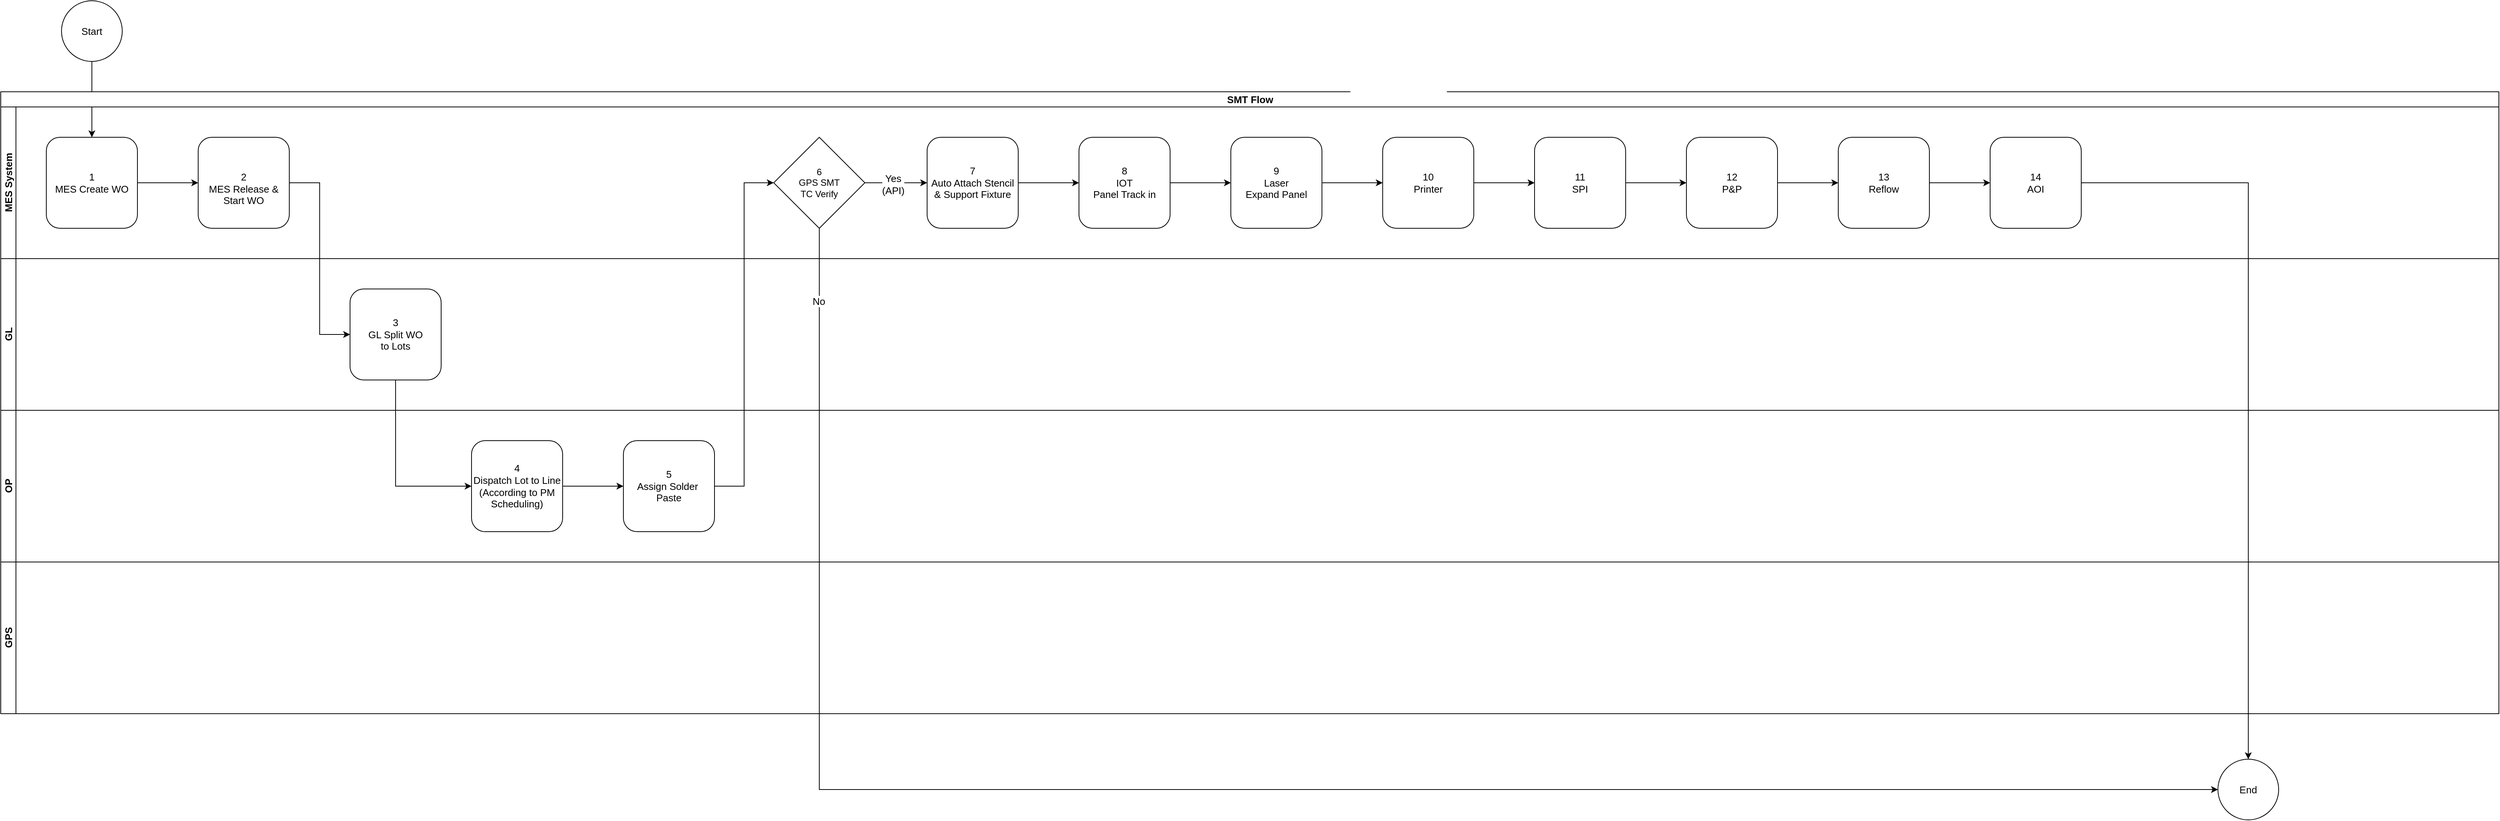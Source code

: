 <mxfile version="22.1.5" type="github" pages="5">
  <diagram name="0. SMT Flow" id="4LoAcsa9wCyBJGU6yPAQ">
    <mxGraphModel dx="2379" dy="1145" grid="1" gridSize="10" guides="1" tooltips="1" connect="1" arrows="1" fold="1" page="0" pageScale="1" pageWidth="1169" pageHeight="827" math="0" shadow="0">
      <root>
        <mxCell id="lsrAI2a4YngaBVKj8FtU-0" />
        <mxCell id="lsrAI2a4YngaBVKj8FtU-1" parent="lsrAI2a4YngaBVKj8FtU-0" />
        <mxCell id="gDUpVS5IpSoHxMBYjF2x-1" style="edgeStyle=orthogonalEdgeStyle;rounded=0;orthogonalLoop=1;jettySize=auto;html=1;exitX=1;exitY=0.5;exitDx=0;exitDy=0;entryX=0;entryY=0.5;entryDx=0;entryDy=0;fontSize=13;" parent="lsrAI2a4YngaBVKj8FtU-1" source="lsrAI2a4YngaBVKj8FtU-5" target="lsrAI2a4YngaBVKj8FtU-8" edge="1">
          <mxGeometry relative="1" as="geometry" />
        </mxCell>
        <mxCell id="lsrAI2a4YngaBVKj8FtU-5" value="1&lt;br style=&quot;font-size: 13px;&quot;&gt;MES Create WO" style="rounded=1;whiteSpace=wrap;html=1;fontSize=13;verticalAlign=middle;" parent="lsrAI2a4YngaBVKj8FtU-1" vertex="1">
          <mxGeometry x="40" y="200" width="120" height="120" as="geometry" />
        </mxCell>
        <mxCell id="gDUpVS5IpSoHxMBYjF2x-2" style="edgeStyle=orthogonalEdgeStyle;rounded=0;orthogonalLoop=1;jettySize=auto;html=1;exitX=1;exitY=0.5;exitDx=0;exitDy=0;entryX=0;entryY=0.5;entryDx=0;entryDy=0;fontSize=13;" parent="lsrAI2a4YngaBVKj8FtU-1" source="lsrAI2a4YngaBVKj8FtU-8" target="lsrAI2a4YngaBVKj8FtU-10" edge="1">
          <mxGeometry relative="1" as="geometry" />
        </mxCell>
        <mxCell id="lsrAI2a4YngaBVKj8FtU-8" value="&lt;br style=&quot;font-size: 13px;&quot;&gt;2&lt;br style=&quot;font-size: 13px;&quot;&gt;MES Release &amp;amp; &lt;br style=&quot;font-size: 13px;&quot;&gt;Start WO&lt;br style=&quot;font-size: 13px;&quot;&gt;" style="rounded=1;whiteSpace=wrap;html=1;fontSize=13;" parent="lsrAI2a4YngaBVKj8FtU-1" vertex="1">
          <mxGeometry x="240" y="200" width="120" height="120" as="geometry" />
        </mxCell>
        <mxCell id="lsrAI2a4YngaBVKj8FtU-9" value="Start" style="ellipse;whiteSpace=wrap;html=1;aspect=fixed;fontSize=13;" parent="lsrAI2a4YngaBVKj8FtU-1" vertex="1">
          <mxGeometry x="60" y="20" width="80" height="80" as="geometry" />
        </mxCell>
        <mxCell id="JL5M2NKlcuQdTF7bNuk7-0" value="End" style="ellipse;whiteSpace=wrap;html=1;aspect=fixed;fontSize=13;" parent="lsrAI2a4YngaBVKj8FtU-1" vertex="1">
          <mxGeometry x="2900" y="1020" width="80" height="80" as="geometry" />
        </mxCell>
        <mxCell id="gDUpVS5IpSoHxMBYjF2x-0" style="edgeStyle=orthogonalEdgeStyle;rounded=0;orthogonalLoop=1;jettySize=auto;html=1;exitX=0.5;exitY=1;exitDx=0;exitDy=0;entryX=0.5;entryY=0;entryDx=0;entryDy=0;fontSize=13;" parent="lsrAI2a4YngaBVKj8FtU-1" source="lsrAI2a4YngaBVKj8FtU-9" target="lsrAI2a4YngaBVKj8FtU-5" edge="1">
          <mxGeometry relative="1" as="geometry" />
        </mxCell>
        <mxCell id="SeX5UwsHkIRVZ4z2yRDU-0" value="" style="group" parent="lsrAI2a4YngaBVKj8FtU-1" vertex="1" connectable="0">
          <mxGeometry x="-20" y="140" width="3290" height="820" as="geometry" />
        </mxCell>
        <mxCell id="hTAVZJHK6Nea7UwYxCpy-0" value="&lt;font style=&quot;font-size: 13px;&quot;&gt;SMT Flow&lt;/font&gt;" style="swimlane;childLayout=stackLayout;resizeParent=1;resizeParentMax=0;horizontal=1;startSize=20;horizontalStack=0;html=1;" parent="SeX5UwsHkIRVZ4z2yRDU-0" vertex="1">
          <mxGeometry width="3290" height="620" as="geometry" />
        </mxCell>
        <mxCell id="hTAVZJHK6Nea7UwYxCpy-1" value="&lt;font style=&quot;font-size: 13px;&quot;&gt;MES System&lt;/font&gt;" style="swimlane;startSize=20;horizontal=0;html=1;" parent="hTAVZJHK6Nea7UwYxCpy-0" vertex="1">
          <mxGeometry y="20" width="3290" height="200" as="geometry" />
        </mxCell>
        <mxCell id="hTAVZJHK6Nea7UwYxCpy-9" style="edgeStyle=orthogonalEdgeStyle;rounded=0;orthogonalLoop=1;jettySize=auto;html=1;exitX=1;exitY=0.5;exitDx=0;exitDy=0;entryX=0;entryY=0.5;entryDx=0;entryDy=0;" parent="hTAVZJHK6Nea7UwYxCpy-1" source="lsrAI2a4YngaBVKj8FtU-14" target="lsrAI2a4YngaBVKj8FtU-15" edge="1">
          <mxGeometry relative="1" as="geometry" />
        </mxCell>
        <mxCell id="lsrAI2a4YngaBVKj8FtU-14" value="8&lt;br&gt;IOT&lt;br&gt;Panel Track in" style="rounded=1;whiteSpace=wrap;html=1;fontSize=13;" parent="hTAVZJHK6Nea7UwYxCpy-1" vertex="1">
          <mxGeometry x="1420.004" y="40" width="120" height="120" as="geometry" />
        </mxCell>
        <mxCell id="hTAVZJHK6Nea7UwYxCpy-10" style="edgeStyle=orthogonalEdgeStyle;rounded=0;orthogonalLoop=1;jettySize=auto;html=1;exitX=1;exitY=0.5;exitDx=0;exitDy=0;entryX=0;entryY=0.5;entryDx=0;entryDy=0;" parent="hTAVZJHK6Nea7UwYxCpy-1" source="lsrAI2a4YngaBVKj8FtU-15" target="lsrAI2a4YngaBVKj8FtU-16" edge="1">
          <mxGeometry relative="1" as="geometry" />
        </mxCell>
        <mxCell id="lsrAI2a4YngaBVKj8FtU-15" value="9&lt;br&gt;Laser&lt;br&gt;Expand Panel" style="rounded=1;whiteSpace=wrap;html=1;fontSize=13;" parent="hTAVZJHK6Nea7UwYxCpy-1" vertex="1">
          <mxGeometry x="1620.005" y="40" width="120" height="120" as="geometry" />
        </mxCell>
        <mxCell id="hTAVZJHK6Nea7UwYxCpy-11" style="edgeStyle=orthogonalEdgeStyle;rounded=0;orthogonalLoop=1;jettySize=auto;html=1;exitX=1;exitY=0.5;exitDx=0;exitDy=0;entryX=0;entryY=0.5;entryDx=0;entryDy=0;" parent="hTAVZJHK6Nea7UwYxCpy-1" source="lsrAI2a4YngaBVKj8FtU-16" target="lsrAI2a4YngaBVKj8FtU-17" edge="1">
          <mxGeometry relative="1" as="geometry" />
        </mxCell>
        <mxCell id="lsrAI2a4YngaBVKj8FtU-16" value="10&lt;br&gt;Printer" style="rounded=1;whiteSpace=wrap;html=1;fontSize=13;" parent="hTAVZJHK6Nea7UwYxCpy-1" vertex="1">
          <mxGeometry x="1819.995" y="40" width="120" height="120" as="geometry" />
        </mxCell>
        <mxCell id="hTAVZJHK6Nea7UwYxCpy-12" style="edgeStyle=orthogonalEdgeStyle;rounded=0;orthogonalLoop=1;jettySize=auto;html=1;exitX=1;exitY=0.5;exitDx=0;exitDy=0;entryX=0;entryY=0.5;entryDx=0;entryDy=0;" parent="hTAVZJHK6Nea7UwYxCpy-1" source="lsrAI2a4YngaBVKj8FtU-17" target="lsrAI2a4YngaBVKj8FtU-18" edge="1">
          <mxGeometry relative="1" as="geometry" />
        </mxCell>
        <mxCell id="lsrAI2a4YngaBVKj8FtU-17" value="11&lt;br&gt;SPI" style="rounded=1;whiteSpace=wrap;html=1;fontSize=13;" parent="hTAVZJHK6Nea7UwYxCpy-1" vertex="1">
          <mxGeometry x="2019.996" y="40" width="120" height="120" as="geometry" />
        </mxCell>
        <mxCell id="hTAVZJHK6Nea7UwYxCpy-13" style="edgeStyle=orthogonalEdgeStyle;rounded=0;orthogonalLoop=1;jettySize=auto;html=1;exitX=1;exitY=0.5;exitDx=0;exitDy=0;" parent="hTAVZJHK6Nea7UwYxCpy-1" source="lsrAI2a4YngaBVKj8FtU-18" target="lsrAI2a4YngaBVKj8FtU-19" edge="1">
          <mxGeometry relative="1" as="geometry" />
        </mxCell>
        <mxCell id="lsrAI2a4YngaBVKj8FtU-18" value="12&lt;br&gt;P&amp;amp;P" style="rounded=1;whiteSpace=wrap;html=1;fontSize=13;" parent="hTAVZJHK6Nea7UwYxCpy-1" vertex="1">
          <mxGeometry x="2219.997" y="40" width="120" height="120" as="geometry" />
        </mxCell>
        <mxCell id="hTAVZJHK6Nea7UwYxCpy-14" style="edgeStyle=orthogonalEdgeStyle;rounded=0;orthogonalLoop=1;jettySize=auto;html=1;exitX=1;exitY=0.5;exitDx=0;exitDy=0;entryX=0;entryY=0.5;entryDx=0;entryDy=0;" parent="hTAVZJHK6Nea7UwYxCpy-1" source="lsrAI2a4YngaBVKj8FtU-19" target="lsrAI2a4YngaBVKj8FtU-26" edge="1">
          <mxGeometry relative="1" as="geometry" />
        </mxCell>
        <mxCell id="lsrAI2a4YngaBVKj8FtU-19" value="13&lt;br&gt;Reflow" style="rounded=1;whiteSpace=wrap;html=1;fontSize=13;" parent="hTAVZJHK6Nea7UwYxCpy-1" vertex="1">
          <mxGeometry x="2419.998" y="40" width="120" height="120" as="geometry" />
        </mxCell>
        <mxCell id="lsrAI2a4YngaBVKj8FtU-26" value="14&lt;br&gt;AOI" style="rounded=1;whiteSpace=wrap;html=1;fontSize=13;" parent="hTAVZJHK6Nea7UwYxCpy-1" vertex="1">
          <mxGeometry x="2619.999" y="40" width="120" height="120" as="geometry" />
        </mxCell>
        <mxCell id="hTAVZJHK6Nea7UwYxCpy-20" style="edgeStyle=orthogonalEdgeStyle;rounded=0;orthogonalLoop=1;jettySize=auto;html=1;exitX=1;exitY=0.5;exitDx=0;exitDy=0;entryX=0;entryY=0.5;entryDx=0;entryDy=0;" parent="hTAVZJHK6Nea7UwYxCpy-1" source="hTAVZJHK6Nea7UwYxCpy-16" target="lsrAI2a4YngaBVKj8FtU-14" edge="1">
          <mxGeometry relative="1" as="geometry" />
        </mxCell>
        <mxCell id="hTAVZJHK6Nea7UwYxCpy-16" value="7&lt;br&gt;Auto Attach Stencil &amp;amp; Support Fixture" style="rounded=1;whiteSpace=wrap;html=1;fontSize=13;" parent="hTAVZJHK6Nea7UwYxCpy-1" vertex="1">
          <mxGeometry x="1220.003" y="40" width="120" height="120" as="geometry" />
        </mxCell>
        <mxCell id="SeX5UwsHkIRVZ4z2yRDU-7" style="edgeStyle=orthogonalEdgeStyle;rounded=0;orthogonalLoop=1;jettySize=auto;html=1;exitX=1;exitY=0.5;exitDx=0;exitDy=0;entryX=0;entryY=0.5;entryDx=0;entryDy=0;" parent="hTAVZJHK6Nea7UwYxCpy-1" source="SeX5UwsHkIRVZ4z2yRDU-2" target="hTAVZJHK6Nea7UwYxCpy-16" edge="1">
          <mxGeometry relative="1" as="geometry" />
        </mxCell>
        <mxCell id="SeX5UwsHkIRVZ4z2yRDU-8" value="Yes&lt;br style=&quot;font-size: 13px;&quot;&gt;(API)" style="edgeLabel;html=1;align=center;verticalAlign=middle;resizable=0;points=[];fontSize=13;" parent="SeX5UwsHkIRVZ4z2yRDU-7" vertex="1" connectable="0">
          <mxGeometry x="-0.098" y="-2" relative="1" as="geometry">
            <mxPoint as="offset" />
          </mxGeometry>
        </mxCell>
        <mxCell id="SeX5UwsHkIRVZ4z2yRDU-2" value="6&lt;br&gt;GPS SMT&lt;br&gt;TC Verify" style="rhombus;whiteSpace=wrap;html=1;" parent="hTAVZJHK6Nea7UwYxCpy-1" vertex="1">
          <mxGeometry x="1018" y="40" width="120" height="120" as="geometry" />
        </mxCell>
        <mxCell id="hTAVZJHK6Nea7UwYxCpy-2" value="&lt;font style=&quot;font-size: 13px;&quot;&gt;GL&lt;/font&gt;" style="swimlane;startSize=20;horizontal=0;html=1;" parent="hTAVZJHK6Nea7UwYxCpy-0" vertex="1">
          <mxGeometry y="220" width="3290" height="200" as="geometry" />
        </mxCell>
        <mxCell id="lsrAI2a4YngaBVKj8FtU-10" value="3&lt;br style=&quot;font-size: 13px;&quot;&gt;GL Split WO &lt;br&gt;to Lots" style="rounded=1;whiteSpace=wrap;html=1;fontSize=13;" parent="hTAVZJHK6Nea7UwYxCpy-2" vertex="1">
          <mxGeometry x="459.996" y="40" width="120" height="120" as="geometry" />
        </mxCell>
        <mxCell id="hTAVZJHK6Nea7UwYxCpy-3" value="&lt;font style=&quot;font-size: 13px;&quot;&gt;OP&lt;/font&gt;" style="swimlane;startSize=20;horizontal=0;html=1;" parent="hTAVZJHK6Nea7UwYxCpy-0" vertex="1">
          <mxGeometry y="420" width="3290" height="200" as="geometry" />
        </mxCell>
        <mxCell id="hTAVZJHK6Nea7UwYxCpy-15" style="edgeStyle=orthogonalEdgeStyle;rounded=0;orthogonalLoop=1;jettySize=auto;html=1;exitX=1;exitY=0.5;exitDx=0;exitDy=0;entryX=0;entryY=0.5;entryDx=0;entryDy=0;" parent="hTAVZJHK6Nea7UwYxCpy-3" source="lsrAI2a4YngaBVKj8FtU-11" target="lsrAI2a4YngaBVKj8FtU-13" edge="1">
          <mxGeometry relative="1" as="geometry" />
        </mxCell>
        <mxCell id="lsrAI2a4YngaBVKj8FtU-11" value="4&lt;br&gt;Dispatch Lot to Line&lt;br style=&quot;font-size: 13px;&quot;&gt;(According to PM Scheduling)" style="rounded=1;whiteSpace=wrap;html=1;fontSize=13;" parent="hTAVZJHK6Nea7UwYxCpy-3" vertex="1">
          <mxGeometry x="620.001" y="40" width="120" height="120" as="geometry" />
        </mxCell>
        <mxCell id="lsrAI2a4YngaBVKj8FtU-13" value="5&lt;br&gt;Assign Solder&amp;nbsp;&lt;br&gt;Paste" style="rounded=1;whiteSpace=wrap;html=1;fontSize=13;" parent="hTAVZJHK6Nea7UwYxCpy-3" vertex="1">
          <mxGeometry x="820.002" y="40" width="120" height="120" as="geometry" />
        </mxCell>
        <mxCell id="hTAVZJHK6Nea7UwYxCpy-4" style="edgeStyle=orthogonalEdgeStyle;rounded=0;orthogonalLoop=1;jettySize=auto;html=1;exitX=0.5;exitY=1;exitDx=0;exitDy=0;entryX=0;entryY=0.5;entryDx=0;entryDy=0;" parent="hTAVZJHK6Nea7UwYxCpy-0" source="lsrAI2a4YngaBVKj8FtU-10" target="lsrAI2a4YngaBVKj8FtU-11" edge="1">
          <mxGeometry relative="1" as="geometry" />
        </mxCell>
        <mxCell id="SeX5UwsHkIRVZ4z2yRDU-3" style="edgeStyle=orthogonalEdgeStyle;rounded=0;orthogonalLoop=1;jettySize=auto;html=1;exitX=1;exitY=0.5;exitDx=0;exitDy=0;entryX=0;entryY=0.5;entryDx=0;entryDy=0;" parent="hTAVZJHK6Nea7UwYxCpy-0" source="lsrAI2a4YngaBVKj8FtU-13" target="SeX5UwsHkIRVZ4z2yRDU-2" edge="1">
          <mxGeometry relative="1" as="geometry" />
        </mxCell>
        <mxCell id="hTAVZJHK6Nea7UwYxCpy-5" value="&lt;font style=&quot;font-size: 13px;&quot;&gt;GPS&lt;br&gt;&lt;/font&gt;" style="swimlane;startSize=20;horizontal=0;html=1;" parent="SeX5UwsHkIRVZ4z2yRDU-0" vertex="1">
          <mxGeometry y="620" width="3290" height="200" as="geometry" />
        </mxCell>
        <mxCell id="SeX5UwsHkIRVZ4z2yRDU-5" style="edgeStyle=orthogonalEdgeStyle;rounded=0;orthogonalLoop=1;jettySize=auto;html=1;exitX=0.5;exitY=1;exitDx=0;exitDy=0;entryX=0;entryY=0.5;entryDx=0;entryDy=0;" parent="lsrAI2a4YngaBVKj8FtU-1" source="SeX5UwsHkIRVZ4z2yRDU-2" target="JL5M2NKlcuQdTF7bNuk7-0" edge="1">
          <mxGeometry relative="1" as="geometry" />
        </mxCell>
        <mxCell id="SeX5UwsHkIRVZ4z2yRDU-6" value="No" style="edgeLabel;html=1;align=center;verticalAlign=middle;resizable=0;points=[];fontSize=13;" parent="SeX5UwsHkIRVZ4z2yRDU-5" vertex="1" connectable="0">
          <mxGeometry x="-0.926" y="-1" relative="1" as="geometry">
            <mxPoint as="offset" />
          </mxGeometry>
        </mxCell>
        <mxCell id="SeX5UwsHkIRVZ4z2yRDU-10" style="edgeStyle=orthogonalEdgeStyle;rounded=0;orthogonalLoop=1;jettySize=auto;html=1;exitX=1;exitY=0.5;exitDx=0;exitDy=0;entryX=0.5;entryY=0;entryDx=0;entryDy=0;" parent="lsrAI2a4YngaBVKj8FtU-1" source="lsrAI2a4YngaBVKj8FtU-26" target="JL5M2NKlcuQdTF7bNuk7-0" edge="1">
          <mxGeometry relative="1" as="geometry" />
        </mxCell>
      </root>
    </mxGraphModel>
  </diagram>
  <diagram name="1. MES Create WO" id="kMfND19_Ezq3t_1BL4Cr">
    <mxGraphModel dx="2377" dy="1145" grid="1" gridSize="10" guides="1" tooltips="1" connect="1" arrows="1" fold="1" page="0" pageScale="1" pageWidth="1169" pageHeight="827" math="0" shadow="0">
      <root>
        <mxCell id="v-P0XJ886XZ0XmWnyiew-0" />
        <mxCell id="v-P0XJ886XZ0XmWnyiew-1" parent="v-P0XJ886XZ0XmWnyiew-0" />
        <mxCell id="v-P0XJ886XZ0XmWnyiew-2" style="edgeStyle=orthogonalEdgeStyle;rounded=0;orthogonalLoop=1;jettySize=auto;html=1;exitX=1;exitY=0.5;exitDx=0;exitDy=0;entryX=0;entryY=0.5;entryDx=0;entryDy=0;fontSize=13;" edge="1" parent="v-P0XJ886XZ0XmWnyiew-1" source="v-P0XJ886XZ0XmWnyiew-4" target="v-P0XJ886XZ0XmWnyiew-6">
          <mxGeometry relative="1" as="geometry">
            <mxPoint x="200" y="290" as="targetPoint" />
          </mxGeometry>
        </mxCell>
        <mxCell id="v-P0XJ886XZ0XmWnyiew-3" style="edgeStyle=orthogonalEdgeStyle;rounded=0;orthogonalLoop=1;jettySize=auto;html=1;exitX=1;exitY=0.5;exitDx=0;exitDy=0;entryX=0;entryY=0.5;entryDx=0;entryDy=0;fontSize=13;" edge="1" parent="v-P0XJ886XZ0XmWnyiew-1" source="v-P0XJ886XZ0XmWnyiew-4" target="v-P0XJ886XZ0XmWnyiew-8">
          <mxGeometry relative="1" as="geometry" />
        </mxCell>
        <mxCell id="v-P0XJ886XZ0XmWnyiew-4" value="1.1&lt;br style=&quot;font-size: 13px;&quot;&gt;E1 Issue WO" style="rounded=1;whiteSpace=wrap;html=1;fontSize=13;" vertex="1" parent="v-P0XJ886XZ0XmWnyiew-1">
          <mxGeometry x="44.5" y="240" width="120" height="120" as="geometry" />
        </mxCell>
        <mxCell id="v-P0XJ886XZ0XmWnyiew-5" style="edgeStyle=orthogonalEdgeStyle;rounded=0;orthogonalLoop=1;jettySize=auto;html=1;exitX=1;exitY=0.5;exitDx=0;exitDy=0;entryX=0;entryY=0.5;entryDx=0;entryDy=0;fontSize=13;" edge="1" parent="v-P0XJ886XZ0XmWnyiew-1" source="v-P0XJ886XZ0XmWnyiew-6" target="v-P0XJ886XZ0XmWnyiew-9">
          <mxGeometry relative="1" as="geometry" />
        </mxCell>
        <mxCell id="v-P0XJ886XZ0XmWnyiew-6" value="1.2&lt;br style=&quot;font-size: 13px;&quot;&gt;Send to MES" style="rounded=1;whiteSpace=wrap;html=1;fontSize=13;" vertex="1" parent="v-P0XJ886XZ0XmWnyiew-1">
          <mxGeometry x="240" y="240" width="120" height="120" as="geometry" />
        </mxCell>
        <mxCell id="v-P0XJ886XZ0XmWnyiew-7" style="edgeStyle=orthogonalEdgeStyle;rounded=0;orthogonalLoop=1;jettySize=auto;html=1;exitX=1;exitY=0.5;exitDx=0;exitDy=0;entryX=0;entryY=0.5;entryDx=0;entryDy=0;fontSize=13;" edge="1" parent="v-P0XJ886XZ0XmWnyiew-1" source="v-P0XJ886XZ0XmWnyiew-8" target="v-P0XJ886XZ0XmWnyiew-11">
          <mxGeometry relative="1" as="geometry" />
        </mxCell>
        <mxCell id="v-P0XJ886XZ0XmWnyiew-8" value="1.3&lt;br style=&quot;font-size: 13px;&quot;&gt;Send to EWO" style="rounded=1;whiteSpace=wrap;html=1;fontSize=13;" vertex="1" parent="v-P0XJ886XZ0XmWnyiew-1">
          <mxGeometry x="240" y="440" width="120" height="120" as="geometry" />
        </mxCell>
        <mxCell id="v-P0XJ886XZ0XmWnyiew-9" value="1.4&lt;br style=&quot;font-size: 13px;&quot;&gt;MES Create WO" style="rounded=1;whiteSpace=wrap;html=1;fontSize=13;" vertex="1" parent="v-P0XJ886XZ0XmWnyiew-1">
          <mxGeometry x="440" y="240" width="120" height="120" as="geometry" />
        </mxCell>
        <mxCell id="v-P0XJ886XZ0XmWnyiew-10" style="edgeStyle=orthogonalEdgeStyle;rounded=0;orthogonalLoop=1;jettySize=auto;html=1;exitX=1;exitY=0.5;exitDx=0;exitDy=0;entryX=0;entryY=0.5;entryDx=0;entryDy=0;fontSize=13;" edge="1" parent="v-P0XJ886XZ0XmWnyiew-1" source="v-P0XJ886XZ0XmWnyiew-11" target="v-P0XJ886XZ0XmWnyiew-26">
          <mxGeometry relative="1" as="geometry" />
        </mxCell>
        <mxCell id="v-P0XJ886XZ0XmWnyiew-11" value="1.5&lt;br style=&quot;font-size: 13px;&quot;&gt;EWO Create WO" style="rounded=1;whiteSpace=wrap;html=1;fontSize=13;" vertex="1" parent="v-P0XJ886XZ0XmWnyiew-1">
          <mxGeometry x="440" y="440" width="120" height="120" as="geometry" />
        </mxCell>
        <mxCell id="v-P0XJ886XZ0XmWnyiew-14" value="Start" style="ellipse;whiteSpace=wrap;html=1;aspect=fixed;fontSize=13;" vertex="1" parent="v-P0XJ886XZ0XmWnyiew-1">
          <mxGeometry x="64.5" y="80" width="80" height="80" as="geometry" />
        </mxCell>
        <mxCell id="v-P0XJ886XZ0XmWnyiew-15" value="GPS TC Verify" style="rounded=1;whiteSpace=wrap;html=1;" vertex="1" parent="v-P0XJ886XZ0XmWnyiew-1">
          <mxGeometry x="1980" y="240" width="120" height="100" as="geometry" />
        </mxCell>
        <mxCell id="v-P0XJ886XZ0XmWnyiew-16" value="Panel Track in" style="rounded=1;whiteSpace=wrap;html=1;" vertex="1" parent="v-P0XJ886XZ0XmWnyiew-1">
          <mxGeometry x="2140" y="240" width="120" height="100" as="geometry" />
        </mxCell>
        <mxCell id="v-P0XJ886XZ0XmWnyiew-17" value="Panel Track in" style="rounded=1;whiteSpace=wrap;html=1;" vertex="1" parent="v-P0XJ886XZ0XmWnyiew-1">
          <mxGeometry x="2300" y="240" width="120" height="100" as="geometry" />
        </mxCell>
        <mxCell id="v-P0XJ886XZ0XmWnyiew-18" value="Laser" style="rounded=1;whiteSpace=wrap;html=1;" vertex="1" parent="v-P0XJ886XZ0XmWnyiew-1">
          <mxGeometry x="2460" y="240" width="120" height="100" as="geometry" />
        </mxCell>
        <mxCell id="v-P0XJ886XZ0XmWnyiew-19" value="Printer" style="rounded=1;whiteSpace=wrap;html=1;" vertex="1" parent="v-P0XJ886XZ0XmWnyiew-1">
          <mxGeometry x="2620" y="240" width="120" height="100" as="geometry" />
        </mxCell>
        <mxCell id="v-P0XJ886XZ0XmWnyiew-20" value="SPI" style="rounded=1;whiteSpace=wrap;html=1;" vertex="1" parent="v-P0XJ886XZ0XmWnyiew-1">
          <mxGeometry x="2780" y="240" width="120" height="100" as="geometry" />
        </mxCell>
        <mxCell id="v-P0XJ886XZ0XmWnyiew-21" value="P&amp;amp;P" style="rounded=1;whiteSpace=wrap;html=1;" vertex="1" parent="v-P0XJ886XZ0XmWnyiew-1">
          <mxGeometry x="2940" y="240" width="120" height="100" as="geometry" />
        </mxCell>
        <mxCell id="v-P0XJ886XZ0XmWnyiew-22" value="Reflow" style="rounded=1;whiteSpace=wrap;html=1;" vertex="1" parent="v-P0XJ886XZ0XmWnyiew-1">
          <mxGeometry x="3100" y="240" width="120" height="100" as="geometry" />
        </mxCell>
        <mxCell id="v-P0XJ886XZ0XmWnyiew-23" value="1 MES Create WO" style="swimlane;childLayout=stackLayout;resizeParent=1;resizeParentMax=0;horizontal=1;startSize=20;horizontalStack=0;html=1;fontSize=13;" vertex="1" parent="v-P0XJ886XZ0XmWnyiew-1">
          <mxGeometry x="-20" y="190" width="1060" height="410" as="geometry" />
        </mxCell>
        <mxCell id="v-P0XJ886XZ0XmWnyiew-24" value="MES" style="swimlane;startSize=20;horizontal=0;html=1;fontSize=13;" vertex="1" parent="v-P0XJ886XZ0XmWnyiew-23">
          <mxGeometry y="20" width="1060" height="190" as="geometry" />
        </mxCell>
        <mxCell id="WAbsYzC9_2C1rCF1A_NO-0" value="1.7&lt;br style=&quot;font-size: 13px;&quot;&gt;PO: Set &lt;br&gt;isWorkFlowApproval&lt;br&gt;to True" style="rounded=1;whiteSpace=wrap;html=1;fontSize=13;" vertex="1" parent="v-P0XJ886XZ0XmWnyiew-24">
          <mxGeometry x="860" y="30" width="120" height="120" as="geometry" />
        </mxCell>
        <mxCell id="v-P0XJ886XZ0XmWnyiew-25" value="EWO" style="swimlane;startSize=20;horizontal=0;html=1;fontSize=13;" vertex="1" parent="v-P0XJ886XZ0XmWnyiew-23">
          <mxGeometry y="210" width="1060" height="200" as="geometry" />
        </mxCell>
        <mxCell id="v-P0XJ886XZ0XmWnyiew-26" value="1.6&lt;br style=&quot;font-size: 13px;&quot;&gt;EWO Approve" style="rhombus;whiteSpace=wrap;html=1;fontSize=13;" vertex="1" parent="v-P0XJ886XZ0XmWnyiew-25">
          <mxGeometry x="660" y="40" width="120" height="120" as="geometry" />
        </mxCell>
        <mxCell id="v-P0XJ886XZ0XmWnyiew-36" style="edgeStyle=orthogonalEdgeStyle;rounded=0;orthogonalLoop=1;jettySize=auto;html=1;exitX=1;exitY=0.5;exitDx=0;exitDy=0;fontSize=13;entryX=0;entryY=0.5;entryDx=0;entryDy=0;" edge="1" parent="v-P0XJ886XZ0XmWnyiew-23" source="v-P0XJ886XZ0XmWnyiew-26" target="WAbsYzC9_2C1rCF1A_NO-0">
          <mxGeometry relative="1" as="geometry">
            <mxPoint x="670" y="100" as="targetPoint" />
          </mxGeometry>
        </mxCell>
        <mxCell id="v-P0XJ886XZ0XmWnyiew-37" value="Yes&lt;br style=&quot;font-size: 13px;&quot;&gt;(API)" style="edgeLabel;html=1;align=center;verticalAlign=middle;resizable=0;points=[];fontSize=13;" vertex="1" connectable="0" parent="v-P0XJ886XZ0XmWnyiew-36">
          <mxGeometry x="-0.364" y="2" relative="1" as="geometry">
            <mxPoint as="offset" />
          </mxGeometry>
        </mxCell>
        <mxCell id="v-P0XJ886XZ0XmWnyiew-31" value="AOI" style="rounded=1;whiteSpace=wrap;html=1;" vertex="1" parent="v-P0XJ886XZ0XmWnyiew-1">
          <mxGeometry x="3260" y="240" width="120" height="100" as="geometry" />
        </mxCell>
        <mxCell id="v-P0XJ886XZ0XmWnyiew-33" style="edgeStyle=orthogonalEdgeStyle;rounded=0;orthogonalLoop=1;jettySize=auto;html=1;exitX=0.5;exitY=1;exitDx=0;exitDy=0;entryX=0.5;entryY=0;entryDx=0;entryDy=0;fontSize=13;" edge="1" parent="v-P0XJ886XZ0XmWnyiew-1" source="v-P0XJ886XZ0XmWnyiew-14" target="v-P0XJ886XZ0XmWnyiew-4">
          <mxGeometry relative="1" as="geometry" />
        </mxCell>
        <mxCell id="v-P0XJ886XZ0XmWnyiew-34" value="End" style="ellipse;whiteSpace=wrap;html=1;aspect=fixed;fontSize=13;" vertex="1" parent="v-P0XJ886XZ0XmWnyiew-1">
          <mxGeometry x="660" y="680" width="80" height="80" as="geometry" />
        </mxCell>
        <mxCell id="KfGFUeUZ6IWh8sjZut4C-0" style="edgeStyle=orthogonalEdgeStyle;rounded=0;orthogonalLoop=1;jettySize=auto;html=1;exitX=0.5;exitY=1;exitDx=0;exitDy=0;entryX=0.5;entryY=0;entryDx=0;entryDy=0;entryPerimeter=0;" edge="1" parent="v-P0XJ886XZ0XmWnyiew-1" source="v-P0XJ886XZ0XmWnyiew-26" target="v-P0XJ886XZ0XmWnyiew-34">
          <mxGeometry relative="1" as="geometry">
            <mxPoint x="700" y="780" as="targetPoint" />
          </mxGeometry>
        </mxCell>
        <mxCell id="MZobAuaOQ1oqcK6hqaSr-1" value="&lt;font style=&quot;font-size: 13px;&quot;&gt;No&lt;/font&gt;" style="edgeLabel;html=1;align=center;verticalAlign=middle;resizable=0;points=[];" vertex="1" connectable="0" parent="KfGFUeUZ6IWh8sjZut4C-0">
          <mxGeometry x="0.233" y="-1" relative="1" as="geometry">
            <mxPoint as="offset" />
          </mxGeometry>
        </mxCell>
        <mxCell id="MZobAuaOQ1oqcK6hqaSr-0" value="&lt;font style=&quot;font-size: 13px;&quot;&gt;&lt;br&gt;2&lt;br&gt;MES Release &amp;amp; &lt;br&gt;Start WO&lt;br&gt;&lt;br&gt;&lt;/font&gt;" style="rounded=1;whiteSpace=wrap;html=1;" vertex="1" parent="v-P0XJ886XZ0XmWnyiew-1">
          <mxGeometry x="1120" y="240" width="120" height="120" as="geometry" />
        </mxCell>
        <mxCell id="WAbsYzC9_2C1rCF1A_NO-1" style="edgeStyle=orthogonalEdgeStyle;rounded=0;orthogonalLoop=1;jettySize=auto;html=1;exitX=1;exitY=0.5;exitDx=0;exitDy=0;entryX=0;entryY=0.5;entryDx=0;entryDy=0;" edge="1" parent="v-P0XJ886XZ0XmWnyiew-1" source="WAbsYzC9_2C1rCF1A_NO-0" target="MZobAuaOQ1oqcK6hqaSr-0">
          <mxGeometry relative="1" as="geometry" />
        </mxCell>
      </root>
    </mxGraphModel>
  </diagram>
  <diagram id="iaL6RcCxSwWeX1bMBB6b" name="6. GPS TC Verify">
    <mxGraphModel dx="3177" dy="1945" grid="1" gridSize="10" guides="1" tooltips="1" connect="1" arrows="1" fold="1" page="0" pageScale="1" pageWidth="1169" pageHeight="827" math="0" shadow="0">
      <root>
        <mxCell id="0" />
        <mxCell id="1" parent="0" />
        <mxCell id="QHmtUkzqIkDgGUw0xg6C-3" value="" style="group" vertex="1" connectable="0" parent="1">
          <mxGeometry x="-820" y="-500" width="1270" height="610" as="geometry" />
        </mxCell>
        <mxCell id="JE7L3iNSK9wxi28AZLIl-1" value="6. GPS TC Verify" style="swimlane;childLayout=stackLayout;resizeParent=1;resizeParentMax=0;horizontal=1;startSize=20;horizontalStack=0;html=1;fontSize=13;" vertex="1" parent="QHmtUkzqIkDgGUw0xg6C-3">
          <mxGeometry width="860" height="420" as="geometry" />
        </mxCell>
        <mxCell id="JE7L3iNSK9wxi28AZLIl-2" value="GL" style="swimlane;startSize=20;horizontal=0;html=1;fontSize=13;" vertex="1" parent="JE7L3iNSK9wxi28AZLIl-1">
          <mxGeometry y="20" width="860" height="200" as="geometry" />
        </mxCell>
        <mxCell id="iK3zuMoLE5hwUh2cM-yj-1" value="7&lt;br&gt;Auto Attach Stencil &amp;amp; Support Fixture" style="rounded=1;whiteSpace=wrap;html=1;fontSize=13;" vertex="1" parent="JE7L3iNSK9wxi28AZLIl-2">
          <mxGeometry x="940.003" y="40" width="120" height="120" as="geometry" />
        </mxCell>
        <mxCell id="4oc1TcgjgqitA63c4j54-5" value="6.4&lt;br style=&quot;font-size: 13px;&quot;&gt;&lt;span style=&quot;font-size: 13px;&quot;&gt;Verify SMT Travel Card&lt;/span&gt;" style="rhombus;whiteSpace=wrap;html=1;" vertex="1" parent="JE7L3iNSK9wxi28AZLIl-2">
          <mxGeometry x="660" y="40" width="120" height="120" as="geometry" />
        </mxCell>
        <mxCell id="QHmtUkzqIkDgGUw0xg6C-4" value="6.2&lt;br&gt;PM Schedule&lt;br&gt;Attach Solder &lt;br&gt;Paste" style="rounded=1;whiteSpace=wrap;html=1;fontSize=13;" vertex="1" parent="JE7L3iNSK9wxi28AZLIl-2">
          <mxGeometry x="260" y="40" width="120" height="120" as="geometry" />
        </mxCell>
        <mxCell id="QHmtUkzqIkDgGUw0xg6C-1" value="6.1&lt;br style=&quot;font-size: 13px;&quot;&gt;PM Schedule&lt;br&gt;Assign Line" style="rounded=1;whiteSpace=wrap;html=1;fontSize=13;" vertex="1" parent="JE7L3iNSK9wxi28AZLIl-2">
          <mxGeometry x="60" y="40" width="120" height="120" as="geometry" />
        </mxCell>
        <mxCell id="iK3zuMoLE5hwUh2cM-yj-2" style="edgeStyle=orthogonalEdgeStyle;rounded=0;orthogonalLoop=1;jettySize=auto;html=1;exitX=1;exitY=0.5;exitDx=0;exitDy=0;" edge="1" parent="JE7L3iNSK9wxi28AZLIl-2" source="4oc1TcgjgqitA63c4j54-5" target="iK3zuMoLE5hwUh2cM-yj-1">
          <mxGeometry relative="1" as="geometry" />
        </mxCell>
        <mxCell id="iK3zuMoLE5hwUh2cM-yj-3" value="&lt;font style=&quot;font-size: 13px;&quot;&gt;Yes&lt;br&gt;(API)&lt;/font&gt;" style="edgeLabel;html=1;align=center;verticalAlign=middle;resizable=0;points=[];" vertex="1" connectable="0" parent="iK3zuMoLE5hwUh2cM-yj-2">
          <mxGeometry x="-0.1" y="2" relative="1" as="geometry">
            <mxPoint x="-32" y="2" as="offset" />
          </mxGeometry>
        </mxCell>
        <mxCell id="4oc1TcgjgqitA63c4j54-1" style="edgeStyle=orthogonalEdgeStyle;rounded=0;orthogonalLoop=1;jettySize=auto;html=1;exitX=1;exitY=0.5;exitDx=0;exitDy=0;entryX=0;entryY=0.5;entryDx=0;entryDy=0;" edge="1" parent="JE7L3iNSK9wxi28AZLIl-2" source="QHmtUkzqIkDgGUw0xg6C-1" target="QHmtUkzqIkDgGUw0xg6C-4">
          <mxGeometry relative="1" as="geometry" />
        </mxCell>
        <mxCell id="JE7L3iNSK9wxi28AZLIl-3" value="OP" style="swimlane;startSize=20;horizontal=0;html=1;fontSize=13;" vertex="1" parent="JE7L3iNSK9wxi28AZLIl-1">
          <mxGeometry y="220" width="860" height="200" as="geometry" />
        </mxCell>
        <mxCell id="4pcVJG-zE3mjRksetatY-2" value="6.3&lt;br&gt;GPS SMT Travel Card&lt;br&gt;- Select Stencil&lt;br&gt;-Select Support Fixture" style="rounded=1;whiteSpace=wrap;html=1;fontSize=13;" vertex="1" parent="JE7L3iNSK9wxi28AZLIl-3">
          <mxGeometry x="460" y="42" width="120" height="120" as="geometry" />
        </mxCell>
        <mxCell id="4oc1TcgjgqitA63c4j54-4" style="edgeStyle=orthogonalEdgeStyle;rounded=0;orthogonalLoop=1;jettySize=auto;html=1;exitX=1;exitY=0.5;exitDx=0;exitDy=0;entryX=0;entryY=0.5;entryDx=0;entryDy=0;" edge="1" parent="JE7L3iNSK9wxi28AZLIl-1" source="4pcVJG-zE3mjRksetatY-2" target="4oc1TcgjgqitA63c4j54-5">
          <mxGeometry relative="1" as="geometry">
            <mxPoint x="610" y="330" as="targetPoint" />
          </mxGeometry>
        </mxCell>
        <mxCell id="4oc1TcgjgqitA63c4j54-2" style="edgeStyle=orthogonalEdgeStyle;rounded=0;orthogonalLoop=1;jettySize=auto;html=1;exitX=1;exitY=0.5;exitDx=0;exitDy=0;entryX=0;entryY=0.5;entryDx=0;entryDy=0;" edge="1" parent="JE7L3iNSK9wxi28AZLIl-1" source="QHmtUkzqIkDgGUw0xg6C-4" target="4pcVJG-zE3mjRksetatY-2">
          <mxGeometry relative="1" as="geometry" />
        </mxCell>
        <mxCell id="4oc1TcgjgqitA63c4j54-7" value="&lt;font style=&quot;font-size: 13px;&quot;&gt;End&lt;/font&gt;" style="ellipse;whiteSpace=wrap;html=1;aspect=fixed;" vertex="1" parent="QHmtUkzqIkDgGUw0xg6C-3">
          <mxGeometry x="680" y="460" width="80" height="80" as="geometry" />
        </mxCell>
        <mxCell id="wCWMTO_biVZ_xCEZj8qB-2" style="edgeStyle=orthogonalEdgeStyle;rounded=0;orthogonalLoop=1;jettySize=auto;html=1;exitX=0.5;exitY=1;exitDx=0;exitDy=0;entryX=0.5;entryY=0;entryDx=0;entryDy=0;" edge="1" parent="QHmtUkzqIkDgGUw0xg6C-3" source="4oc1TcgjgqitA63c4j54-5" target="4oc1TcgjgqitA63c4j54-7">
          <mxGeometry relative="1" as="geometry" />
        </mxCell>
        <mxCell id="wCWMTO_biVZ_xCEZj8qB-3" value="&lt;font style=&quot;font-size: 13px;&quot;&gt;No&lt;/font&gt;" style="edgeLabel;html=1;align=center;verticalAlign=middle;resizable=0;points=[];" vertex="1" connectable="0" parent="wCWMTO_biVZ_xCEZj8qB-2">
          <mxGeometry x="-0.864" relative="1" as="geometry">
            <mxPoint as="offset" />
          </mxGeometry>
        </mxCell>
        <mxCell id="wCWMTO_biVZ_xCEZj8qB-4" style="edgeStyle=orthogonalEdgeStyle;rounded=0;orthogonalLoop=1;jettySize=auto;html=1;exitX=0.5;exitY=1;exitDx=0;exitDy=0;" edge="1" parent="1" source="4oc1TcgjgqitA63c4j54-6" target="QHmtUkzqIkDgGUw0xg6C-1">
          <mxGeometry relative="1" as="geometry" />
        </mxCell>
        <mxCell id="4oc1TcgjgqitA63c4j54-6" value="&lt;font style=&quot;font-size: 13px;&quot;&gt;Start&lt;/font&gt;" style="ellipse;whiteSpace=wrap;html=1;aspect=fixed;" vertex="1" parent="1">
          <mxGeometry x="-740" y="-610" width="80" height="80" as="geometry" />
        </mxCell>
      </root>
    </mxGraphModel>
  </diagram>
  <diagram id="TwhQzasSkKV44i85lMlL" name="14. AOI">
    <mxGraphModel dx="2779" dy="1545" grid="1" gridSize="10" guides="1" tooltips="1" connect="1" arrows="1" fold="1" page="0" pageScale="1" pageWidth="1169" pageHeight="827" math="0" shadow="0">
      <root>
        <mxCell id="0" />
        <mxCell id="1" parent="0" />
        <mxCell id="-r-OsDqMfNIxZq5W5FvP-1" value="&lt;font style=&quot;font-size: 15px;&quot;&gt;14. AOI&lt;/font&gt;" style="swimlane;childLayout=stackLayout;resizeParent=1;resizeParentMax=0;horizontal=1;startSize=20;horizontalStack=0;html=1;" parent="1" vertex="1">
          <mxGeometry x="-760" y="-240" width="1910" height="1250" as="geometry" />
        </mxCell>
        <mxCell id="-r-OsDqMfNIxZq5W5FvP-2" value="&lt;font style=&quot;font-size: 15px;&quot;&gt;OP&lt;/font&gt;" style="swimlane;startSize=20;horizontal=0;html=1;" parent="-r-OsDqMfNIxZq5W5FvP-1" vertex="1">
          <mxGeometry y="20" width="1910" height="460" as="geometry" />
        </mxCell>
        <mxCell id="-r-OsDqMfNIxZq5W5FvP-7" value="14.1&lt;br style=&quot;font-size: 13px;&quot;&gt;Manual Attach&amp;nbsp;&lt;br style=&quot;font-size: 13px;&quot;&gt;Magazines in&lt;br style=&quot;font-size: 13px;&quot;&gt;the beginning" style="rounded=1;whiteSpace=wrap;html=1;fontSize=13;" parent="-r-OsDqMfNIxZq5W5FvP-2" vertex="1">
          <mxGeometry x="80" y="60" width="120" height="120" as="geometry" />
        </mxCell>
        <mxCell id="DdEMvUbgFAGjMsZrBji2-54" style="edgeStyle=orthogonalEdgeStyle;rounded=0;orthogonalLoop=1;jettySize=auto;html=1;exitX=0.5;exitY=1;exitDx=0;exitDy=0;entryX=0;entryY=0.5;entryDx=0;entryDy=0;" edge="1" parent="-r-OsDqMfNIxZq5W5FvP-2" source="-r-OsDqMfNIxZq5W5FvP-14" target="K5HgcPyVkRXFlCsnjira-10">
          <mxGeometry relative="1" as="geometry" />
        </mxCell>
        <mxCell id="DdEMvUbgFAGjMsZrBji2-56" value="&lt;font style=&quot;font-size: 13px;&quot;&gt;Reject&lt;/font&gt;" style="edgeLabel;html=1;align=center;verticalAlign=middle;resizable=0;points=[];" vertex="1" connectable="0" parent="DdEMvUbgFAGjMsZrBji2-54">
          <mxGeometry x="-0.564" y="2" relative="1" as="geometry">
            <mxPoint as="offset" />
          </mxGeometry>
        </mxCell>
        <mxCell id="-r-OsDqMfNIxZq5W5FvP-14" value="14.6&lt;br style=&quot;font-size: 13px;&quot;&gt;Manual Judge&lt;br style=&quot;font-size: 13px;&quot;&gt;" style="rhombus;whiteSpace=wrap;html=1;fontSize=13;" parent="-r-OsDqMfNIxZq5W5FvP-2" vertex="1">
          <mxGeometry x="680" y="60" width="120" height="120" as="geometry" />
        </mxCell>
        <mxCell id="DdEMvUbgFAGjMsZrBji2-94" style="edgeStyle=orthogonalEdgeStyle;rounded=0;orthogonalLoop=1;jettySize=auto;html=1;exitX=1;exitY=0.5;exitDx=0;exitDy=0;entryX=0;entryY=0.5;entryDx=0;entryDy=0;" edge="1" parent="-r-OsDqMfNIxZq5W5FvP-2" source="DdEMvUbgFAGjMsZrBji2-53" target="DdEMvUbgFAGjMsZrBji2-62">
          <mxGeometry relative="1" as="geometry" />
        </mxCell>
        <mxCell id="DdEMvUbgFAGjMsZrBji2-53" value="14.8&lt;br style=&quot;font-size: 13px;&quot;&gt;Auto add panels to Judged Good&lt;br style=&quot;font-size: 13px;&quot;&gt;Magazine" style="rounded=1;whiteSpace=wrap;html=1;fontSize=13;" vertex="1" parent="-r-OsDqMfNIxZq5W5FvP-2">
          <mxGeometry x="880" y="60" width="120" height="120" as="geometry" />
        </mxCell>
        <mxCell id="DdEMvUbgFAGjMsZrBji2-95" style="edgeStyle=orthogonalEdgeStyle;rounded=0;orthogonalLoop=1;jettySize=auto;html=1;exitX=1;exitY=0.5;exitDx=0;exitDy=0;entryX=0;entryY=0.5;entryDx=0;entryDy=0;" edge="1" parent="-r-OsDqMfNIxZq5W5FvP-2" source="K5HgcPyVkRXFlCsnjira-10" target="DdEMvUbgFAGjMsZrBji2-63">
          <mxGeometry relative="1" as="geometry" />
        </mxCell>
        <mxCell id="K5HgcPyVkRXFlCsnjira-10" value="14.9&lt;br style=&quot;font-size: 13px;&quot;&gt;Auto add panel to&lt;br style=&quot;font-size: 13px;&quot;&gt;Judged Defect&lt;br style=&quot;font-size: 13px;&quot;&gt;Magazine" style="rounded=1;whiteSpace=wrap;html=1;fontSize=13;" parent="-r-OsDqMfNIxZq5W5FvP-2" vertex="1">
          <mxGeometry x="880" y="260" width="120" height="120" as="geometry" />
        </mxCell>
        <mxCell id="DdEMvUbgFAGjMsZrBji2-51" style="edgeStyle=orthogonalEdgeStyle;rounded=0;orthogonalLoop=1;jettySize=auto;html=1;exitX=1;exitY=0.5;exitDx=0;exitDy=0;entryX=0;entryY=0.5;entryDx=0;entryDy=0;" edge="1" parent="-r-OsDqMfNIxZq5W5FvP-2" source="-r-OsDqMfNIxZq5W5FvP-14" target="DdEMvUbgFAGjMsZrBji2-53">
          <mxGeometry relative="1" as="geometry" />
        </mxCell>
        <mxCell id="DdEMvUbgFAGjMsZrBji2-52" value="&lt;font style=&quot;font-size: 13px;&quot;&gt;Accept&lt;/font&gt;" style="edgeLabel;html=1;align=center;verticalAlign=middle;resizable=0;points=[];" vertex="1" connectable="0" parent="DdEMvUbgFAGjMsZrBji2-51">
          <mxGeometry x="-0.15" y="1" relative="1" as="geometry">
            <mxPoint as="offset" />
          </mxGeometry>
        </mxCell>
        <mxCell id="DdEMvUbgFAGjMsZrBji2-62" value="14.11&lt;br style=&quot;font-size: 13px;&quot;&gt;Undock Judged Good Magazine" style="rounded=1;whiteSpace=wrap;html=1;fontSize=13;" vertex="1" parent="-r-OsDqMfNIxZq5W5FvP-2">
          <mxGeometry x="1080" y="60" width="120" height="120" as="geometry" />
        </mxCell>
        <mxCell id="DdEMvUbgFAGjMsZrBji2-63" value="14.12&lt;br style=&quot;font-size: 13px;&quot;&gt;Undock Judged Defect Magazine" style="rounded=1;whiteSpace=wrap;html=1;fontSize=13;" vertex="1" parent="-r-OsDqMfNIxZq5W5FvP-2">
          <mxGeometry x="1080" y="260" width="120" height="120" as="geometry" />
        </mxCell>
        <mxCell id="-r-OsDqMfNIxZq5W5FvP-3" value="&lt;font style=&quot;font-size: 15px;&quot;&gt;MES System&lt;/font&gt;" style="swimlane;startSize=20;horizontal=0;html=1;" parent="-r-OsDqMfNIxZq5W5FvP-1" vertex="1">
          <mxGeometry y="480" width="1910" height="480" as="geometry" />
        </mxCell>
        <mxCell id="K5HgcPyVkRXFlCsnjira-1" style="edgeStyle=orthogonalEdgeStyle;rounded=0;orthogonalLoop=1;jettySize=auto;html=1;exitX=0.5;exitY=1;exitDx=0;exitDy=0;entryX=0;entryY=0.5;entryDx=0;entryDy=0;" parent="-r-OsDqMfNIxZq5W5FvP-3" source="-r-OsDqMfNIxZq5W5FvP-9" target="-r-OsDqMfNIxZq5W5FvP-15" edge="1">
          <mxGeometry relative="1" as="geometry" />
        </mxCell>
        <mxCell id="K5HgcPyVkRXFlCsnjira-2" value="&lt;font style=&quot;font-size: 13px;&quot;&gt;Yes&lt;/font&gt;" style="edgeLabel;html=1;align=center;verticalAlign=middle;resizable=0;points=[];" parent="K5HgcPyVkRXFlCsnjira-1" vertex="1" connectable="0">
          <mxGeometry x="-0.603" relative="1" as="geometry">
            <mxPoint as="offset" />
          </mxGeometry>
        </mxCell>
        <mxCell id="-r-OsDqMfNIxZq5W5FvP-9" value="14.2&lt;br style=&quot;font-size: 13px;&quot;&gt;AOI Judge&lt;br style=&quot;font-size: 13px;&quot;&gt;Good?" style="rhombus;whiteSpace=wrap;html=1;fontSize=13;" parent="-r-OsDqMfNIxZq5W5FvP-3" vertex="1">
          <mxGeometry x="280" y="80" width="120" height="120" as="geometry" />
        </mxCell>
        <mxCell id="-r-OsDqMfNIxZq5W5FvP-11" value="14.3&lt;br style=&quot;font-size: 13px;&quot;&gt;Auto add panel to&lt;br style=&quot;font-size: 13px;&quot;&gt;Defect to be Judged&lt;br style=&quot;font-size: 13px;&quot;&gt;Magazine" style="rounded=1;whiteSpace=wrap;html=1;fontSize=13;" parent="-r-OsDqMfNIxZq5W5FvP-3" vertex="1">
          <mxGeometry x="480" y="80" width="120" height="120" as="geometry" />
        </mxCell>
        <mxCell id="-r-OsDqMfNIxZq5W5FvP-12" style="edgeStyle=orthogonalEdgeStyle;rounded=0;orthogonalLoop=1;jettySize=auto;html=1;exitX=1;exitY=0.5;exitDx=0;exitDy=0;entryX=0;entryY=0.5;entryDx=0;entryDy=0;" parent="-r-OsDqMfNIxZq5W5FvP-3" source="-r-OsDqMfNIxZq5W5FvP-9" target="-r-OsDqMfNIxZq5W5FvP-11" edge="1">
          <mxGeometry relative="1" as="geometry" />
        </mxCell>
        <mxCell id="-r-OsDqMfNIxZq5W5FvP-13" value="&lt;font style=&quot;font-size: 13px;&quot;&gt;No&lt;/font&gt;" style="edgeLabel;html=1;align=center;verticalAlign=middle;resizable=0;points=[];" parent="-r-OsDqMfNIxZq5W5FvP-12" vertex="1" connectable="0">
          <mxGeometry x="-0.11" relative="1" as="geometry">
            <mxPoint as="offset" />
          </mxGeometry>
        </mxCell>
        <mxCell id="K5HgcPyVkRXFlCsnjira-5" style="edgeStyle=orthogonalEdgeStyle;rounded=0;orthogonalLoop=1;jettySize=auto;html=1;exitX=1;exitY=0.5;exitDx=0;exitDy=0;entryX=0;entryY=0.5;entryDx=0;entryDy=0;" parent="-r-OsDqMfNIxZq5W5FvP-3" source="-r-OsDqMfNIxZq5W5FvP-15" target="K5HgcPyVkRXFlCsnjira-4" edge="1">
          <mxGeometry relative="1" as="geometry" />
        </mxCell>
        <mxCell id="-r-OsDqMfNIxZq5W5FvP-15" value="14.4&lt;br style=&quot;font-size: 13px;&quot;&gt;Auto add panel to&lt;br style=&quot;font-size: 13px;&quot;&gt;Good&lt;br style=&quot;font-size: 13px;&quot;&gt;Magazine" style="rounded=1;whiteSpace=wrap;html=1;fontSize=13;" parent="-r-OsDqMfNIxZq5W5FvP-3" vertex="1">
          <mxGeometry x="480" y="280" width="120" height="120" as="geometry" />
        </mxCell>
        <mxCell id="DdEMvUbgFAGjMsZrBji2-65" style="edgeStyle=orthogonalEdgeStyle;rounded=0;orthogonalLoop=1;jettySize=auto;html=1;exitX=1;exitY=0.5;exitDx=0;exitDy=0;entryX=0;entryY=0.5;entryDx=0;entryDy=0;" edge="1" parent="-r-OsDqMfNIxZq5W5FvP-3" source="K5HgcPyVkRXFlCsnjira-4" target="DdEMvUbgFAGjMsZrBji2-64">
          <mxGeometry relative="1" as="geometry" />
        </mxCell>
        <mxCell id="K5HgcPyVkRXFlCsnjira-4" value="14.7&lt;br style=&quot;font-size: 13px;&quot;&gt;Fill Good &lt;br style=&quot;font-size: 13px;&quot;&gt;Magazine till full" style="rounded=1;whiteSpace=wrap;html=1;fontSize=13;" parent="-r-OsDqMfNIxZq5W5FvP-3" vertex="1">
          <mxGeometry x="680" y="280" width="120" height="120" as="geometry" />
        </mxCell>
        <mxCell id="DdEMvUbgFAGjMsZrBji2-96" style="edgeStyle=orthogonalEdgeStyle;rounded=0;orthogonalLoop=1;jettySize=auto;html=1;exitX=1;exitY=0.5;exitDx=0;exitDy=0;entryX=0;entryY=0.5;entryDx=0;entryDy=0;" edge="1" parent="-r-OsDqMfNIxZq5W5FvP-3" source="DdEMvUbgFAGjMsZrBji2-64" target="DdEMvUbgFAGjMsZrBji2-93">
          <mxGeometry relative="1" as="geometry" />
        </mxCell>
        <mxCell id="DdEMvUbgFAGjMsZrBji2-64" value="14.10&lt;br style=&quot;font-size: 13px;&quot;&gt;Undock Good&lt;br&gt;Magazine" style="rounded=1;whiteSpace=wrap;html=1;fontSize=13;" vertex="1" parent="-r-OsDqMfNIxZq5W5FvP-3">
          <mxGeometry x="880" y="280" width="120" height="120" as="geometry" />
        </mxCell>
        <mxCell id="DdEMvUbgFAGjMsZrBji2-93" value="14.13&lt;br style=&quot;font-size: 13px;&quot;&gt;Print&amp;nbsp;" style="rounded=1;whiteSpace=wrap;html=1;fontSize=13;" vertex="1" parent="-r-OsDqMfNIxZq5W5FvP-3">
          <mxGeometry x="1080" y="280" width="120" height="120" as="geometry" />
        </mxCell>
        <mxCell id="-r-OsDqMfNIxZq5W5FvP-4" value="Lane 3" style="swimlane;startSize=20;horizontal=0;html=1;" parent="-r-OsDqMfNIxZq5W5FvP-1" vertex="1">
          <mxGeometry y="960" width="1910" height="290" as="geometry" />
        </mxCell>
        <mxCell id="-r-OsDqMfNIxZq5W5FvP-10" style="edgeStyle=orthogonalEdgeStyle;rounded=0;orthogonalLoop=1;jettySize=auto;html=1;exitX=1;exitY=0.5;exitDx=0;exitDy=0;entryX=0;entryY=0.5;entryDx=0;entryDy=0;" parent="-r-OsDqMfNIxZq5W5FvP-1" source="-r-OsDqMfNIxZq5W5FvP-7" target="-r-OsDqMfNIxZq5W5FvP-9" edge="1">
          <mxGeometry relative="1" as="geometry" />
        </mxCell>
        <mxCell id="K5HgcPyVkRXFlCsnjira-3" style="edgeStyle=orthogonalEdgeStyle;rounded=0;orthogonalLoop=1;jettySize=auto;html=1;exitX=1;exitY=0.5;exitDx=0;exitDy=0;entryX=0;entryY=0.5;entryDx=0;entryDy=0;" parent="-r-OsDqMfNIxZq5W5FvP-1" source="-r-OsDqMfNIxZq5W5FvP-11" target="-r-OsDqMfNIxZq5W5FvP-14" edge="1">
          <mxGeometry relative="1" as="geometry" />
        </mxCell>
        <mxCell id="-r-OsDqMfNIxZq5W5FvP-6" value="Start" style="ellipse;whiteSpace=wrap;html=1;aspect=fixed;fontSize=13;" parent="1" vertex="1">
          <mxGeometry x="-680" y="-360" width="80" height="80" as="geometry" />
        </mxCell>
        <mxCell id="DdEMvUbgFAGjMsZrBji2-23" value="&lt;font style=&quot;font-size: 15px;&quot;&gt;14.6&amp;nbsp;&lt;span style=&quot;font-weight: 400;&quot;&gt;Manual Judge&lt;/span&gt;&lt;/font&gt;" style="swimlane;childLayout=stackLayout;resizeParent=1;resizeParentMax=0;horizontal=1;startSize=20;horizontalStack=0;html=1;" vertex="1" parent="1">
          <mxGeometry x="-160" y="1270" width="1070" height="480" as="geometry" />
        </mxCell>
        <mxCell id="DdEMvUbgFAGjMsZrBji2-24" value="&lt;font style=&quot;font-size: 15px;&quot;&gt;OP&lt;/font&gt;" style="swimlane;startSize=20;horizontal=0;html=1;" vertex="1" parent="DdEMvUbgFAGjMsZrBji2-23">
          <mxGeometry y="20" width="1070" height="460" as="geometry" />
        </mxCell>
        <mxCell id="DdEMvUbgFAGjMsZrBji2-35" style="edgeStyle=orthogonalEdgeStyle;rounded=0;orthogonalLoop=1;jettySize=auto;html=1;exitX=1;exitY=0.5;exitDx=0;exitDy=0;entryX=0;entryY=0.5;entryDx=0;entryDy=0;" edge="1" parent="DdEMvUbgFAGjMsZrBji2-24" source="DdEMvUbgFAGjMsZrBji2-25" target="DdEMvUbgFAGjMsZrBji2-34">
          <mxGeometry relative="1" as="geometry" />
        </mxCell>
        <mxCell id="DdEMvUbgFAGjMsZrBji2-25" value="14.6b&lt;br style=&quot;font-size: 13px;&quot;&gt;Click a panel&amp;nbsp;&lt;br&gt;in defect container" style="rounded=1;whiteSpace=wrap;html=1;fontSize=13;" vertex="1" parent="DdEMvUbgFAGjMsZrBji2-24">
          <mxGeometry x="280" y="60" width="120" height="120" as="geometry" />
        </mxCell>
        <mxCell id="DdEMvUbgFAGjMsZrBji2-26" style="edgeStyle=orthogonalEdgeStyle;rounded=0;orthogonalLoop=1;jettySize=auto;html=1;exitX=1;exitY=0.5;exitDx=0;exitDy=0;entryX=0;entryY=0.5;entryDx=0;entryDy=0;" edge="1" parent="DdEMvUbgFAGjMsZrBji2-24" source="DdEMvUbgFAGjMsZrBji2-27" target="DdEMvUbgFAGjMsZrBji2-25">
          <mxGeometry relative="1" as="geometry" />
        </mxCell>
        <mxCell id="DdEMvUbgFAGjMsZrBji2-27" value="14.6a&lt;br style=&quot;font-size: 13px;&quot;&gt;Click [Review Panel and Transfer Material]&amp;nbsp;on&lt;br style=&quot;font-size: 13px;&quot;&gt;Resource" style="rounded=1;whiteSpace=wrap;html=1;fontSize=13;" vertex="1" parent="DdEMvUbgFAGjMsZrBji2-24">
          <mxGeometry x="80" y="60" width="120" height="120" as="geometry" />
        </mxCell>
        <mxCell id="DdEMvUbgFAGjMsZrBji2-38" style="edgeStyle=orthogonalEdgeStyle;rounded=0;orthogonalLoop=1;jettySize=auto;html=1;exitX=0.5;exitY=1;exitDx=0;exitDy=0;" edge="1" parent="DdEMvUbgFAGjMsZrBji2-24" source="DdEMvUbgFAGjMsZrBji2-34" target="DdEMvUbgFAGjMsZrBji2-37">
          <mxGeometry relative="1" as="geometry" />
        </mxCell>
        <mxCell id="DdEMvUbgFAGjMsZrBji2-40" value="&lt;font style=&quot;font-size: 13px;&quot;&gt;Reject&lt;/font&gt;" style="edgeLabel;html=1;align=center;verticalAlign=middle;resizable=0;points=[];" vertex="1" connectable="0" parent="DdEMvUbgFAGjMsZrBji2-38">
          <mxGeometry x="-0.15" y="-1" relative="1" as="geometry">
            <mxPoint as="offset" />
          </mxGeometry>
        </mxCell>
        <mxCell id="DdEMvUbgFAGjMsZrBji2-39" style="edgeStyle=orthogonalEdgeStyle;rounded=0;orthogonalLoop=1;jettySize=auto;html=1;exitX=1;exitY=0.5;exitDx=0;exitDy=0;entryX=0;entryY=0.5;entryDx=0;entryDy=0;" edge="1" parent="DdEMvUbgFAGjMsZrBji2-24" source="DdEMvUbgFAGjMsZrBji2-34" target="DdEMvUbgFAGjMsZrBji2-36">
          <mxGeometry relative="1" as="geometry" />
        </mxCell>
        <mxCell id="DdEMvUbgFAGjMsZrBji2-41" value="&lt;font style=&quot;font-size: 13px;&quot;&gt;Accept&lt;/font&gt;" style="edgeLabel;html=1;align=center;verticalAlign=middle;resizable=0;points=[];" vertex="1" connectable="0" parent="DdEMvUbgFAGjMsZrBji2-39">
          <mxGeometry x="-0.075" relative="1" as="geometry">
            <mxPoint as="offset" />
          </mxGeometry>
        </mxCell>
        <mxCell id="DdEMvUbgFAGjMsZrBji2-34" value="14.6c&lt;br style=&quot;font-size: 13px;&quot;&gt;Accept or&lt;br&gt;Reject" style="rhombus;whiteSpace=wrap;html=1;fontSize=13;" vertex="1" parent="DdEMvUbgFAGjMsZrBji2-24">
          <mxGeometry x="480" y="60" width="120" height="120" as="geometry" />
        </mxCell>
        <mxCell id="DdEMvUbgFAGjMsZrBji2-45" style="edgeStyle=orthogonalEdgeStyle;rounded=0;orthogonalLoop=1;jettySize=auto;html=1;exitX=1;exitY=0.5;exitDx=0;exitDy=0;entryX=0;entryY=0.5;entryDx=0;entryDy=0;" edge="1" parent="DdEMvUbgFAGjMsZrBji2-24" source="DdEMvUbgFAGjMsZrBji2-36" target="DdEMvUbgFAGjMsZrBji2-44">
          <mxGeometry relative="1" as="geometry" />
        </mxCell>
        <mxCell id="DdEMvUbgFAGjMsZrBji2-36" value="14.6e&lt;br&gt;Panel goes to accept container" style="rounded=1;whiteSpace=wrap;html=1;fontSize=13;" vertex="1" parent="DdEMvUbgFAGjMsZrBji2-24">
          <mxGeometry x="680" y="60" width="120" height="120" as="geometry" />
        </mxCell>
        <mxCell id="DdEMvUbgFAGjMsZrBji2-48" style="edgeStyle=orthogonalEdgeStyle;rounded=0;orthogonalLoop=1;jettySize=auto;html=1;exitX=1;exitY=0.5;exitDx=0;exitDy=0;entryX=0;entryY=0.5;entryDx=0;entryDy=0;" edge="1" parent="DdEMvUbgFAGjMsZrBji2-24" source="DdEMvUbgFAGjMsZrBji2-37" target="DdEMvUbgFAGjMsZrBji2-44">
          <mxGeometry relative="1" as="geometry">
            <Array as="points">
              <mxPoint x="840" y="320" />
              <mxPoint x="840" y="120" />
            </Array>
          </mxGeometry>
        </mxCell>
        <mxCell id="DdEMvUbgFAGjMsZrBji2-37" value="14.6d&lt;br style=&quot;font-size: 13px;&quot;&gt;Panel goes to reject container" style="rounded=1;whiteSpace=wrap;html=1;fontSize=13;" vertex="1" parent="DdEMvUbgFAGjMsZrBji2-24">
          <mxGeometry x="480" y="260" width="120" height="120" as="geometry" />
        </mxCell>
        <mxCell id="DdEMvUbgFAGjMsZrBji2-44" value="14.6g&lt;br style=&quot;font-size: 13px;&quot;&gt;Click [Finish]" style="rounded=1;whiteSpace=wrap;html=1;fontSize=13;" vertex="1" parent="DdEMvUbgFAGjMsZrBji2-24">
          <mxGeometry x="880" y="60" width="120" height="120" as="geometry" />
        </mxCell>
        <mxCell id="DdEMvUbgFAGjMsZrBji2-28" style="edgeStyle=orthogonalEdgeStyle;rounded=0;orthogonalLoop=1;jettySize=auto;html=1;exitX=0.5;exitY=1;exitDx=0;exitDy=0;entryX=0.5;entryY=0;entryDx=0;entryDy=0;" edge="1" parent="1" source="DdEMvUbgFAGjMsZrBji2-29" target="DdEMvUbgFAGjMsZrBji2-27">
          <mxGeometry relative="1" as="geometry" />
        </mxCell>
        <mxCell id="DdEMvUbgFAGjMsZrBji2-29" value="Start" style="ellipse;whiteSpace=wrap;html=1;aspect=fixed;fontSize=13;" vertex="1" parent="1">
          <mxGeometry x="-60" y="1160" width="80" height="80" as="geometry" />
        </mxCell>
        <mxCell id="DdEMvUbgFAGjMsZrBji2-57" value="14.8&lt;br style=&quot;font-size: 13px;&quot;&gt;Auto add panels to Judged Good&lt;br style=&quot;font-size: 13px;&quot;&gt;Magazine" style="rounded=1;whiteSpace=wrap;html=1;fontSize=13;" vertex="1" parent="1">
          <mxGeometry x="960" y="1350" width="120" height="120" as="geometry" />
        </mxCell>
        <mxCell id="DdEMvUbgFAGjMsZrBji2-58" value="14.9&lt;br style=&quot;font-size: 13px;&quot;&gt;Auto add panel to&lt;br style=&quot;font-size: 13px;&quot;&gt;Judged Defect&lt;br style=&quot;font-size: 13px;&quot;&gt;Magazine" style="rounded=1;whiteSpace=wrap;html=1;fontSize=13;" vertex="1" parent="1">
          <mxGeometry x="960" y="1550" width="120" height="120" as="geometry" />
        </mxCell>
        <mxCell id="DdEMvUbgFAGjMsZrBji2-59" value="" style="group" vertex="1" connectable="0" parent="1">
          <mxGeometry x="-760" y="1160" width="480" height="470" as="geometry" />
        </mxCell>
        <mxCell id="DdEMvUbgFAGjMsZrBji2-3" value="&lt;font style=&quot;font-size: 15px;&quot;&gt;14.1&amp;nbsp;&lt;span style=&quot;font-weight: 400;&quot;&gt;Manual Attach&amp;nbsp;&lt;/span&gt;&lt;span style=&quot;font-weight: 400;&quot;&gt;Magazines in&amp;nbsp;&lt;/span&gt;&lt;span style=&quot;font-weight: 400;&quot;&gt;the beginning&lt;/span&gt;&lt;/font&gt;" style="swimlane;childLayout=stackLayout;resizeParent=1;resizeParentMax=0;horizontal=1;startSize=20;horizontalStack=0;html=1;" vertex="1" parent="DdEMvUbgFAGjMsZrBji2-59">
          <mxGeometry y="110" width="480" height="240" as="geometry" />
        </mxCell>
        <mxCell id="DdEMvUbgFAGjMsZrBji2-4" value="&lt;font style=&quot;font-size: 13px;&quot;&gt;OP&lt;/font&gt;" style="swimlane;startSize=20;horizontal=0;html=1;" vertex="1" parent="DdEMvUbgFAGjMsZrBji2-3">
          <mxGeometry y="20" width="480" height="220" as="geometry" />
        </mxCell>
        <mxCell id="DdEMvUbgFAGjMsZrBji2-1" value="14.1b&lt;br style=&quot;font-size: 13px;&quot;&gt;Click [+] and scan&amp;nbsp;&lt;br style=&quot;font-size: 13px;&quot;&gt;Magazine to&amp;nbsp;&lt;br style=&quot;font-size: 13px;&quot;&gt;Attach to load ports" style="rounded=1;whiteSpace=wrap;html=1;fontSize=13;" vertex="1" parent="DdEMvUbgFAGjMsZrBji2-4">
          <mxGeometry x="280" y="60" width="120" height="120" as="geometry" />
        </mxCell>
        <mxCell id="DdEMvUbgFAGjMsZrBji2-9" style="edgeStyle=orthogonalEdgeStyle;rounded=0;orthogonalLoop=1;jettySize=auto;html=1;exitX=1;exitY=0.5;exitDx=0;exitDy=0;entryX=0;entryY=0.5;entryDx=0;entryDy=0;" edge="1" parent="DdEMvUbgFAGjMsZrBji2-4" source="DdEMvUbgFAGjMsZrBji2-8" target="DdEMvUbgFAGjMsZrBji2-1">
          <mxGeometry relative="1" as="geometry" />
        </mxCell>
        <mxCell id="DdEMvUbgFAGjMsZrBji2-8" value="14.1a&lt;br style=&quot;font-size: 13px;&quot;&gt;Click [Magazine&amp;nbsp;&lt;br style=&quot;font-size: 13px;&quot;&gt;Association] on&lt;br style=&quot;font-size: 13px;&quot;&gt;Resource" style="rounded=1;whiteSpace=wrap;html=1;fontSize=13;" vertex="1" parent="DdEMvUbgFAGjMsZrBji2-4">
          <mxGeometry x="80" y="60" width="120" height="120" as="geometry" />
        </mxCell>
        <mxCell id="DdEMvUbgFAGjMsZrBji2-12" style="edgeStyle=orthogonalEdgeStyle;rounded=0;orthogonalLoop=1;jettySize=auto;html=1;exitX=0.5;exitY=1;exitDx=0;exitDy=0;entryX=0.5;entryY=0;entryDx=0;entryDy=0;" edge="1" parent="DdEMvUbgFAGjMsZrBji2-59" source="DdEMvUbgFAGjMsZrBji2-10" target="DdEMvUbgFAGjMsZrBji2-8">
          <mxGeometry relative="1" as="geometry" />
        </mxCell>
        <mxCell id="DdEMvUbgFAGjMsZrBji2-10" value="Start" style="ellipse;whiteSpace=wrap;html=1;aspect=fixed;fontSize=13;" vertex="1" parent="DdEMvUbgFAGjMsZrBji2-59">
          <mxGeometry x="100" width="80" height="80" as="geometry" />
        </mxCell>
        <mxCell id="DdEMvUbgFAGjMsZrBji2-11" value="End" style="ellipse;whiteSpace=wrap;html=1;aspect=fixed;fontSize=13;" vertex="1" parent="DdEMvUbgFAGjMsZrBji2-59">
          <mxGeometry x="300" y="390" width="80" height="80" as="geometry" />
        </mxCell>
        <mxCell id="DdEMvUbgFAGjMsZrBji2-13" style="edgeStyle=orthogonalEdgeStyle;rounded=0;orthogonalLoop=1;jettySize=auto;html=1;exitX=0.5;exitY=1;exitDx=0;exitDy=0;entryX=0.5;entryY=0;entryDx=0;entryDy=0;" edge="1" parent="DdEMvUbgFAGjMsZrBji2-59" source="DdEMvUbgFAGjMsZrBji2-1" target="DdEMvUbgFAGjMsZrBji2-11">
          <mxGeometry relative="1" as="geometry" />
        </mxCell>
        <mxCell id="DdEMvUbgFAGjMsZrBji2-60" style="edgeStyle=orthogonalEdgeStyle;rounded=0;orthogonalLoop=1;jettySize=auto;html=1;exitX=1;exitY=0.5;exitDx=0;exitDy=0;entryX=0;entryY=0.5;entryDx=0;entryDy=0;" edge="1" parent="1" source="DdEMvUbgFAGjMsZrBji2-44" target="DdEMvUbgFAGjMsZrBji2-57">
          <mxGeometry relative="1" as="geometry" />
        </mxCell>
        <mxCell id="DdEMvUbgFAGjMsZrBji2-61" style="edgeStyle=orthogonalEdgeStyle;rounded=0;orthogonalLoop=1;jettySize=auto;html=1;exitX=1;exitY=0.5;exitDx=0;exitDy=0;entryX=0;entryY=0.5;entryDx=0;entryDy=0;" edge="1" parent="1" source="DdEMvUbgFAGjMsZrBji2-44" target="DdEMvUbgFAGjMsZrBji2-58">
          <mxGeometry relative="1" as="geometry">
            <Array as="points">
              <mxPoint x="880" y="1410" />
              <mxPoint x="880" y="1610" />
            </Array>
          </mxGeometry>
        </mxCell>
        <mxCell id="DdEMvUbgFAGjMsZrBji2-76" value="" style="group" vertex="1" connectable="0" parent="1">
          <mxGeometry x="-800" y="1840" width="1230" height="470" as="geometry" />
        </mxCell>
        <mxCell id="DdEMvUbgFAGjMsZrBji2-77" value="&lt;font style=&quot;font-size: 15px;&quot;&gt;14.10&amp;nbsp;&lt;span style=&quot;font-weight: 400;&quot;&gt;Undock Good&amp;nbsp;&lt;/span&gt;&lt;span style=&quot;font-weight: 400;&quot;&gt;Magazine&lt;/span&gt;&lt;/font&gt;" style="swimlane;childLayout=stackLayout;resizeParent=1;resizeParentMax=0;horizontal=1;startSize=20;horizontalStack=0;html=1;" vertex="1" parent="DdEMvUbgFAGjMsZrBji2-76">
          <mxGeometry y="110" width="1230" height="240" as="geometry" />
        </mxCell>
        <mxCell id="DdEMvUbgFAGjMsZrBji2-78" value="&lt;font style=&quot;font-size: 13px;&quot;&gt;OP&lt;/font&gt;" style="swimlane;startSize=20;horizontal=0;html=1;" vertex="1" parent="DdEMvUbgFAGjMsZrBji2-77">
          <mxGeometry y="20" width="1230" height="220" as="geometry" />
        </mxCell>
        <mxCell id="DdEMvUbgFAGjMsZrBji2-87" style="edgeStyle=orthogonalEdgeStyle;rounded=0;orthogonalLoop=1;jettySize=auto;html=1;exitX=1;exitY=0.5;exitDx=0;exitDy=0;entryX=0;entryY=0.5;entryDx=0;entryDy=0;" edge="1" parent="DdEMvUbgFAGjMsZrBji2-78" source="DdEMvUbgFAGjMsZrBji2-79" target="DdEMvUbgFAGjMsZrBji2-86">
          <mxGeometry relative="1" as="geometry" />
        </mxCell>
        <mxCell id="DdEMvUbgFAGjMsZrBji2-79" value="14.10b&lt;br style=&quot;font-size: 13px;&quot;&gt;Click [Accept Magazine]" style="rounded=1;whiteSpace=wrap;html=1;fontSize=13;" vertex="1" parent="DdEMvUbgFAGjMsZrBji2-78">
          <mxGeometry x="240" y="70" width="120" height="120" as="geometry" />
        </mxCell>
        <mxCell id="DdEMvUbgFAGjMsZrBji2-80" style="edgeStyle=orthogonalEdgeStyle;rounded=0;orthogonalLoop=1;jettySize=auto;html=1;exitX=1;exitY=0.5;exitDx=0;exitDy=0;entryX=0;entryY=0.5;entryDx=0;entryDy=0;" edge="1" parent="DdEMvUbgFAGjMsZrBji2-78" source="DdEMvUbgFAGjMsZrBji2-81" target="DdEMvUbgFAGjMsZrBji2-79">
          <mxGeometry relative="1" as="geometry" />
        </mxCell>
        <mxCell id="DdEMvUbgFAGjMsZrBji2-81" value="14.10a&lt;br style=&quot;font-size: 13px;&quot;&gt;Click [Magazine&amp;nbsp;&lt;br style=&quot;font-size: 13px;&quot;&gt;Transition] on&lt;br style=&quot;font-size: 13px;&quot;&gt;Resource" style="rounded=1;whiteSpace=wrap;html=1;fontSize=13;" vertex="1" parent="DdEMvUbgFAGjMsZrBji2-78">
          <mxGeometry x="40" y="70" width="120" height="120" as="geometry" />
        </mxCell>
        <mxCell id="DdEMvUbgFAGjMsZrBji2-89" style="edgeStyle=orthogonalEdgeStyle;rounded=0;orthogonalLoop=1;jettySize=auto;html=1;exitX=1;exitY=0.5;exitDx=0;exitDy=0;" edge="1" parent="DdEMvUbgFAGjMsZrBji2-78" source="DdEMvUbgFAGjMsZrBji2-86" target="DdEMvUbgFAGjMsZrBji2-88">
          <mxGeometry relative="1" as="geometry" />
        </mxCell>
        <mxCell id="DdEMvUbgFAGjMsZrBji2-86" value="14.10c&lt;br style=&quot;font-size: 13px;&quot;&gt;Review accepted panels" style="rounded=1;whiteSpace=wrap;html=1;fontSize=13;" vertex="1" parent="DdEMvUbgFAGjMsZrBji2-78">
          <mxGeometry x="440" y="70" width="120" height="120" as="geometry" />
        </mxCell>
        <mxCell id="DdEMvUbgFAGjMsZrBji2-92" style="edgeStyle=orthogonalEdgeStyle;rounded=0;orthogonalLoop=1;jettySize=auto;html=1;exitX=1;exitY=0.5;exitDx=0;exitDy=0;entryX=0;entryY=0.5;entryDx=0;entryDy=0;" edge="1" parent="DdEMvUbgFAGjMsZrBji2-78" source="DdEMvUbgFAGjMsZrBji2-88" target="DdEMvUbgFAGjMsZrBji2-91">
          <mxGeometry relative="1" as="geometry" />
        </mxCell>
        <mxCell id="DdEMvUbgFAGjMsZrBji2-88" value="14.10e&lt;br style=&quot;font-size: 13px;&quot;&gt;Scan and Dock a new magazine" style="rounded=1;whiteSpace=wrap;html=1;fontSize=13;" vertex="1" parent="DdEMvUbgFAGjMsZrBji2-78">
          <mxGeometry x="840" y="70" width="120" height="120" as="geometry" />
        </mxCell>
        <mxCell id="DdEMvUbgFAGjMsZrBji2-90" value="14.10d&lt;br style=&quot;font-size: 13px;&quot;&gt;Scan and Dock a new magazine" style="rounded=1;whiteSpace=wrap;html=1;fontSize=13;" vertex="1" parent="DdEMvUbgFAGjMsZrBji2-78">
          <mxGeometry x="640" y="70" width="120" height="120" as="geometry" />
        </mxCell>
        <mxCell id="DdEMvUbgFAGjMsZrBji2-91" value="14.10f&lt;br style=&quot;font-size: 13px;&quot;&gt;Click [Partial Trackout]" style="rounded=1;whiteSpace=wrap;html=1;fontSize=13;" vertex="1" parent="DdEMvUbgFAGjMsZrBji2-78">
          <mxGeometry x="1040" y="70" width="120" height="120" as="geometry" />
        </mxCell>
        <mxCell id="DdEMvUbgFAGjMsZrBji2-82" style="edgeStyle=orthogonalEdgeStyle;rounded=0;orthogonalLoop=1;jettySize=auto;html=1;exitX=0.5;exitY=1;exitDx=0;exitDy=0;entryX=0.5;entryY=0;entryDx=0;entryDy=0;" edge="1" parent="DdEMvUbgFAGjMsZrBji2-76" source="DdEMvUbgFAGjMsZrBji2-83" target="DdEMvUbgFAGjMsZrBji2-81">
          <mxGeometry relative="1" as="geometry" />
        </mxCell>
        <mxCell id="DdEMvUbgFAGjMsZrBji2-83" value="Start" style="ellipse;whiteSpace=wrap;html=1;aspect=fixed;fontSize=13;" vertex="1" parent="DdEMvUbgFAGjMsZrBji2-76">
          <mxGeometry x="60" width="80" height="80" as="geometry" />
        </mxCell>
        <mxCell id="DdEMvUbgFAGjMsZrBji2-84" value="End" style="ellipse;whiteSpace=wrap;html=1;aspect=fixed;fontSize=13;" vertex="1" parent="1">
          <mxGeometry x="130" y="2350" width="80" height="80" as="geometry" />
        </mxCell>
      </root>
    </mxGraphModel>
  </diagram>
  <diagram id="hk7AZ7fEfIaTKNx2pWkl" name="SMT Change Shift">
    <mxGraphModel dx="5179" dy="3145" grid="1" gridSize="10" guides="1" tooltips="1" connect="1" arrows="1" fold="1" page="0" pageScale="1" pageWidth="1169" pageHeight="827" math="0" shadow="0">
      <root>
        <mxCell id="0" />
        <mxCell id="1" parent="0" />
        <mxCell id="e_gYC0Pggd6D9bbD14an-1" value="Start" style="ellipse;whiteSpace=wrap;html=1;aspect=fixed;fontSize=13;" parent="1" vertex="1">
          <mxGeometry x="-3020" y="-1880" width="80" height="80" as="geometry" />
        </mxCell>
        <mxCell id="t_ECP2zw7exi6PNgPVcH-1" value="" style="group" parent="1" vertex="1" connectable="0">
          <mxGeometry x="-3120" y="-1780" width="1270" height="610" as="geometry" />
        </mxCell>
        <mxCell id="t_ECP2zw7exi6PNgPVcH-2" value="SMT Change Shift" style="swimlane;childLayout=stackLayout;resizeParent=1;resizeParentMax=0;horizontal=1;startSize=20;horizontalStack=0;html=1;fontSize=13;" parent="t_ECP2zw7exi6PNgPVcH-1" vertex="1">
          <mxGeometry width="1210" height="420" as="geometry" />
        </mxCell>
        <mxCell id="t_ECP2zw7exi6PNgPVcH-3" value="GPS" style="swimlane;startSize=20;horizontal=0;html=1;fontSize=13;" parent="t_ECP2zw7exi6PNgPVcH-2" vertex="1">
          <mxGeometry y="20" width="1210" height="200" as="geometry" />
        </mxCell>
        <mxCell id="t_ECP2zw7exi6PNgPVcH-25" style="edgeStyle=orthogonalEdgeStyle;rounded=0;orthogonalLoop=1;jettySize=auto;html=1;exitX=1;exitY=0.5;exitDx=0;exitDy=0;entryX=0;entryY=0.5;entryDx=0;entryDy=0;" parent="t_ECP2zw7exi6PNgPVcH-3" source="e_gYC0Pggd6D9bbD14an-4" target="t_ECP2zw7exi6PNgPVcH-19" edge="1">
          <mxGeometry relative="1" as="geometry" />
        </mxCell>
        <mxCell id="e_gYC0Pggd6D9bbD14an-4" value="Change Shift&lt;br style=&quot;font-size: 13px;&quot;&gt;Every 8 Hours" style="rounded=1;whiteSpace=wrap;html=1;fontSize=13;" parent="t_ECP2zw7exi6PNgPVcH-3" vertex="1">
          <mxGeometry x="80" y="40" width="120" height="120" as="geometry" />
        </mxCell>
        <mxCell id="t_ECP2zw7exi6PNgPVcH-19" value="WO is still&amp;nbsp;&lt;br style=&quot;font-size: 13px;&quot;&gt;in production" style="rhombus;whiteSpace=wrap;html=1;fontSize=13;" parent="t_ECP2zw7exi6PNgPVcH-3" vertex="1">
          <mxGeometry x="280" y="40" width="120" height="120" as="geometry" />
        </mxCell>
        <mxCell id="t_ECP2zw7exi6PNgPVcH-11" value="OP" style="swimlane;startSize=20;horizontal=0;html=1;fontSize=13;" parent="t_ECP2zw7exi6PNgPVcH-2" vertex="1">
          <mxGeometry y="220" width="1210" height="200" as="geometry" />
        </mxCell>
        <mxCell id="t_ECP2zw7exi6PNgPVcH-20" value="SMT Travel Card&lt;br style=&quot;font-size: 13px;&quot;&gt;Change Stencil" style="rounded=1;whiteSpace=wrap;html=1;fontSize=13;" parent="t_ECP2zw7exi6PNgPVcH-11" vertex="1">
          <mxGeometry x="480" y="40" width="120" height="120" as="geometry" />
        </mxCell>
        <mxCell id="t_ECP2zw7exi6PNgPVcH-26" style="edgeStyle=orthogonalEdgeStyle;rounded=0;orthogonalLoop=1;jettySize=auto;html=1;exitX=1;exitY=0.5;exitDx=0;exitDy=0;entryX=0;entryY=0.5;entryDx=0;entryDy=0;" parent="t_ECP2zw7exi6PNgPVcH-2" source="t_ECP2zw7exi6PNgPVcH-19" target="t_ECP2zw7exi6PNgPVcH-20" edge="1">
          <mxGeometry relative="1" as="geometry" />
        </mxCell>
        <mxCell id="t_ECP2zw7exi6PNgPVcH-29" value="&lt;font style=&quot;font-size: 13px;&quot;&gt;Yes&lt;/font&gt;" style="edgeLabel;html=1;align=center;verticalAlign=middle;resizable=0;points=[];" parent="t_ECP2zw7exi6PNgPVcH-26" vertex="1" connectable="0">
          <mxGeometry x="-0.843" y="-1" relative="1" as="geometry">
            <mxPoint as="offset" />
          </mxGeometry>
        </mxCell>
        <mxCell id="t_ECP2zw7exi6PNgPVcH-15" value="&lt;font style=&quot;font-size: 13px;&quot;&gt;End&lt;/font&gt;" style="ellipse;whiteSpace=wrap;html=1;aspect=fixed;" parent="1" vertex="1">
          <mxGeometry x="-2417" y="-920" width="80" height="80" as="geometry" />
        </mxCell>
        <mxCell id="t_ECP2zw7exi6PNgPVcH-21" value="GL" style="swimlane;startSize=20;horizontal=0;html=1;fontSize=13;" parent="1" vertex="1">
          <mxGeometry x="-3120" y="-1360" width="1210" height="200" as="geometry" />
        </mxCell>
        <mxCell id="t_ECP2zw7exi6PNgPVcH-24" value="Verify SMT&amp;nbsp;&lt;br&gt;Travel Card" style="rhombus;whiteSpace=wrap;html=1;fontSize=13;" parent="t_ECP2zw7exi6PNgPVcH-21" vertex="1">
          <mxGeometry x="683" y="40" width="120" height="120" as="geometry" />
        </mxCell>
        <mxCell id="t_ECP2zw7exi6PNgPVcH-27" style="edgeStyle=orthogonalEdgeStyle;rounded=0;orthogonalLoop=1;jettySize=auto;html=1;exitX=1;exitY=0.5;exitDx=0;exitDy=0;entryX=0;entryY=0.5;entryDx=0;entryDy=0;" parent="1" source="t_ECP2zw7exi6PNgPVcH-20" target="t_ECP2zw7exi6PNgPVcH-24" edge="1">
          <mxGeometry relative="1" as="geometry" />
        </mxCell>
        <mxCell id="t_ECP2zw7exi6PNgPVcH-28" style="edgeStyle=orthogonalEdgeStyle;rounded=0;orthogonalLoop=1;jettySize=auto;html=1;exitX=0.5;exitY=1;exitDx=0;exitDy=0;entryX=0;entryY=0.5;entryDx=0;entryDy=0;" parent="1" source="t_ECP2zw7exi6PNgPVcH-19" target="t_ECP2zw7exi6PNgPVcH-15" edge="1">
          <mxGeometry relative="1" as="geometry" />
        </mxCell>
        <mxCell id="t_ECP2zw7exi6PNgPVcH-30" value="&lt;font style=&quot;font-size: 13px;&quot;&gt;No&lt;/font&gt;" style="edgeLabel;html=1;align=center;verticalAlign=middle;resizable=0;points=[];" parent="t_ECP2zw7exi6PNgPVcH-28" vertex="1" connectable="0">
          <mxGeometry x="-0.964" y="-2" relative="1" as="geometry">
            <mxPoint as="offset" />
          </mxGeometry>
        </mxCell>
        <mxCell id="t_ECP2zw7exi6PNgPVcH-31" style="edgeStyle=orthogonalEdgeStyle;rounded=0;orthogonalLoop=1;jettySize=auto;html=1;exitX=0.5;exitY=1;exitDx=0;exitDy=0;entryX=0.5;entryY=0;entryDx=0;entryDy=0;" parent="1" source="t_ECP2zw7exi6PNgPVcH-24" target="t_ECP2zw7exi6PNgPVcH-15" edge="1">
          <mxGeometry relative="1" as="geometry" />
        </mxCell>
        <mxCell id="t_ECP2zw7exi6PNgPVcH-32" value="No" style="edgeLabel;html=1;align=center;verticalAlign=middle;resizable=0;points=[];" parent="t_ECP2zw7exi6PNgPVcH-31" vertex="1" connectable="0">
          <mxGeometry x="-0.425" y="-1" relative="1" as="geometry">
            <mxPoint x="1" as="offset" />
          </mxGeometry>
        </mxCell>
        <mxCell id="t_ECP2zw7exi6PNgPVcH-33" style="edgeStyle=orthogonalEdgeStyle;rounded=0;orthogonalLoop=1;jettySize=auto;html=1;exitX=1;exitY=0.5;exitDx=0;exitDy=0;entryX=0;entryY=0.5;entryDx=0;entryDy=0;" parent="1" source="t_ECP2zw7exi6PNgPVcH-24" target="qawlOjn2zlZbueIkyI8x-1" edge="1">
          <mxGeometry relative="1" as="geometry">
            <mxPoint x="-2177" y="-1260" as="targetPoint" />
          </mxGeometry>
        </mxCell>
        <mxCell id="SS4aonbvlrutPF7vh6GK-1" style="edgeStyle=orthogonalEdgeStyle;rounded=0;orthogonalLoop=1;jettySize=auto;html=1;exitX=0.5;exitY=1;exitDx=0;exitDy=0;entryX=0.5;entryY=0;entryDx=0;entryDy=0;" parent="1" source="e_gYC0Pggd6D9bbD14an-1" target="e_gYC0Pggd6D9bbD14an-4" edge="1">
          <mxGeometry relative="1" as="geometry" />
        </mxCell>
        <mxCell id="SS4aonbvlrutPF7vh6GK-3" value="MES" style="swimlane;startSize=20;horizontal=0;html=1;fontSize=13;" parent="1" vertex="1">
          <mxGeometry x="-3120" y="-1160" width="1210" height="200" as="geometry" />
        </mxCell>
        <mxCell id="qawlOjn2zlZbueIkyI8x-1" value="7&lt;br&gt;Auto Attach Stencil &amp;amp; Support Fixture" style="rounded=1;whiteSpace=wrap;html=1;fontSize=13;" parent="SS4aonbvlrutPF7vh6GK-3" vertex="1">
          <mxGeometry x="880.003" y="40" width="120" height="120" as="geometry" />
        </mxCell>
      </root>
    </mxGraphModel>
  </diagram>
</mxfile>
